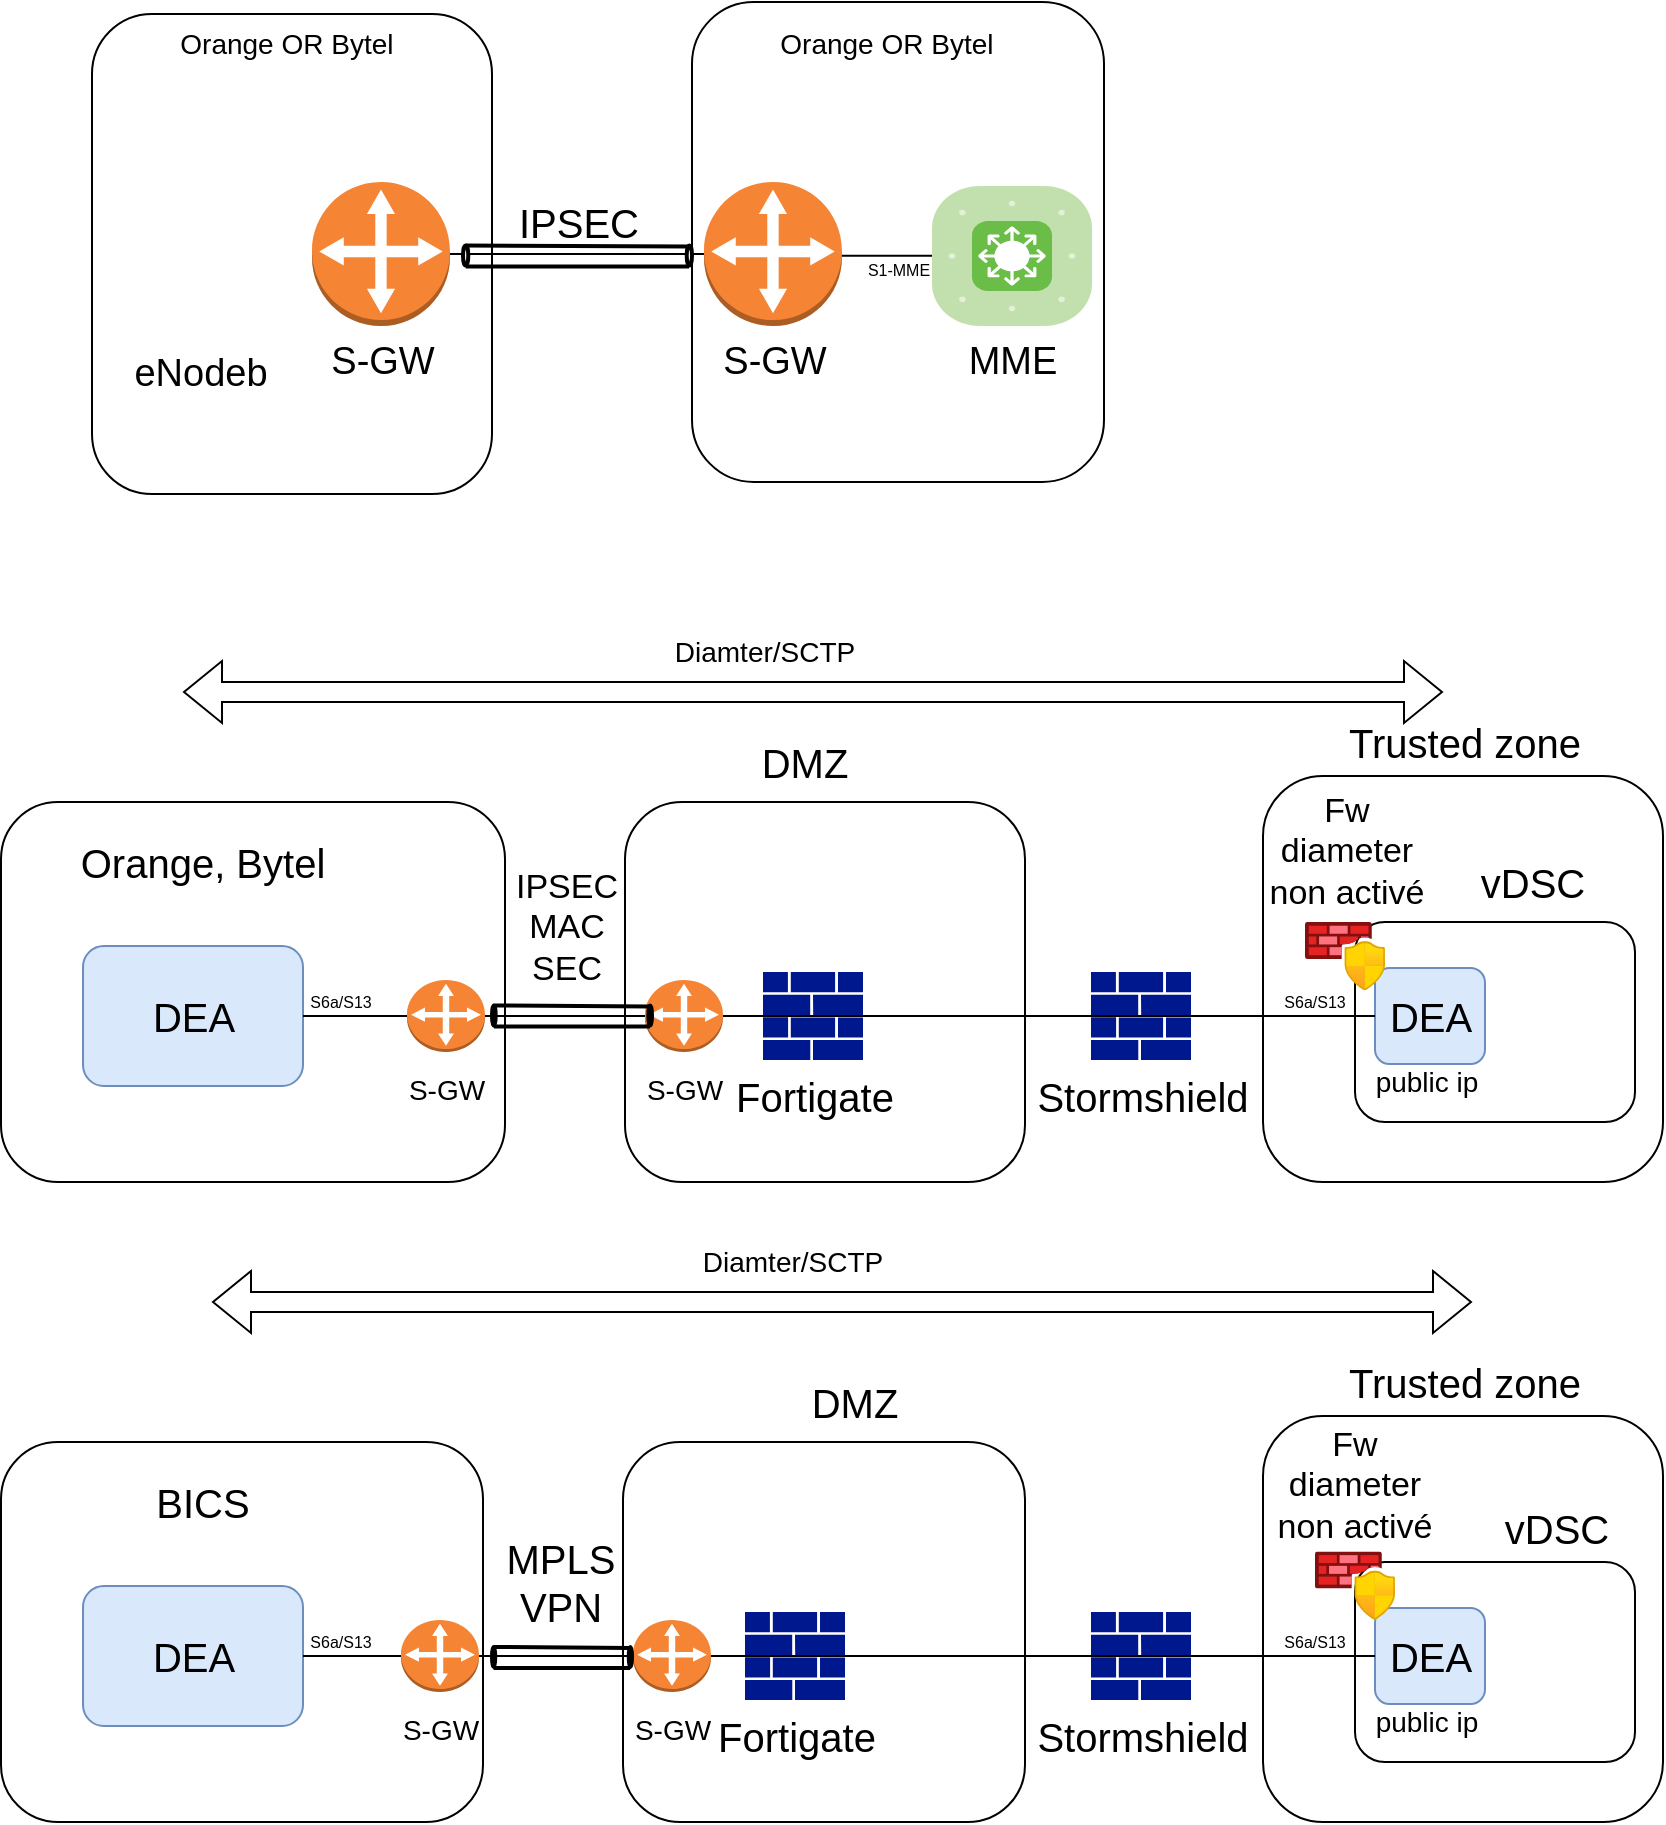 <mxfile version="20.8.16" type="github" pages="3">
  <diagram name="Page-1" id="lb8JTBLWIytrsXzTvYKQ">
    <mxGraphModel dx="1687" dy="976" grid="1" gridSize="10" guides="1" tooltips="1" connect="1" arrows="1" fold="1" page="1" pageScale="1" pageWidth="850" pageHeight="1100" math="0" shadow="0">
      <root>
        <mxCell id="0" />
        <mxCell id="1" parent="0" />
        <mxCell id="NWzsqeaST7E3RSjRUsSp-17" value="" style="rounded=1;whiteSpace=wrap;html=1;fontSize=19;" vertex="1" parent="1">
          <mxGeometry x="4.5" y="480" width="252" height="190" as="geometry" />
        </mxCell>
        <mxCell id="NWzsqeaST7E3RSjRUsSp-11" value="" style="rounded=1;whiteSpace=wrap;html=1;fontSize=19;" vertex="1" parent="1">
          <mxGeometry x="350" y="80" width="206" height="240" as="geometry" />
        </mxCell>
        <mxCell id="NWzsqeaST7E3RSjRUsSp-10" value="" style="rounded=1;whiteSpace=wrap;html=1;fontSize=19;" vertex="1" parent="1">
          <mxGeometry x="50" y="86" width="200" height="240" as="geometry" />
        </mxCell>
        <mxCell id="NWzsqeaST7E3RSjRUsSp-2" value="&lt;font style=&quot;font-size: 19px;&quot;&gt;eNodeb&lt;/font&gt;" style="shape=image;html=1;verticalAlign=top;verticalLabelPosition=bottom;labelBackgroundColor=#ffffff;imageAspect=0;aspect=fixed;image=https://cdn1.iconfinder.com/data/icons/computer-hardware-cute-style-vol-2/52/signal__device__technology__radar__satellite__antenna__tower-128.png" vertex="1" parent="1">
          <mxGeometry x="40" y="120" width="128" height="128" as="geometry" />
        </mxCell>
        <mxCell id="NWzsqeaST7E3RSjRUsSp-3" value="MME" style="verticalLabelPosition=bottom;sketch=0;html=1;fillColor=#6ABD46;strokeColor=#ffffff;verticalAlign=top;align=center;points=[[0.085,0.085,0],[0.915,0.085,0],[0.915,0.915,0],[0.085,0.915,0],[0.25,0,0],[0.5,0,0],[0.75,0,0],[1,0.25,0],[1,0.5,0],[1,0.75,0],[0.75,1,0],[0.5,1,0],[0.25,1,0],[0,0.75,0],[0,0.5,0],[0,0.25,0]];pointerEvents=1;shape=mxgraph.cisco_safe.compositeIcon;bgIcon=mxgraph.cisco_safe.architecture.generic_appliance;resIcon=mxgraph.cisco_safe.architecture.l3_switch;fontSize=19;" vertex="1" parent="1">
          <mxGeometry x="470" y="172" width="80" height="70" as="geometry" />
        </mxCell>
        <mxCell id="NWzsqeaST7E3RSjRUsSp-4" value="S-GW" style="outlineConnect=0;dashed=0;verticalLabelPosition=bottom;verticalAlign=top;align=center;html=1;shape=mxgraph.aws3.customer_gateway;fillColor=#F58534;gradientColor=none;fontSize=19;" vertex="1" parent="1">
          <mxGeometry x="356" y="170" width="69" height="72" as="geometry" />
        </mxCell>
        <mxCell id="NWzsqeaST7E3RSjRUsSp-5" value="S-GW" style="outlineConnect=0;dashed=0;verticalLabelPosition=bottom;verticalAlign=top;align=center;html=1;shape=mxgraph.aws3.customer_gateway;fillColor=#F58534;gradientColor=none;fontSize=19;" vertex="1" parent="1">
          <mxGeometry x="160" y="170" width="69" height="72" as="geometry" />
        </mxCell>
        <mxCell id="NWzsqeaST7E3RSjRUsSp-8" value="" style="endArrow=none;html=1;rounded=0;fontSize=19;" edge="1" parent="1" source="NWzsqeaST7E3RSjRUsSp-5" target="NWzsqeaST7E3RSjRUsSp-4">
          <mxGeometry width="50" height="50" relative="1" as="geometry">
            <mxPoint x="229" y="210" as="sourcePoint" />
            <mxPoint x="279" y="160" as="targetPoint" />
          </mxGeometry>
        </mxCell>
        <mxCell id="NWzsqeaST7E3RSjRUsSp-9" value="" style="endArrow=none;html=1;rounded=0;fontSize=19;" edge="1" parent="1" target="NWzsqeaST7E3RSjRUsSp-3">
          <mxGeometry width="50" height="50" relative="1" as="geometry">
            <mxPoint x="425" y="206.83" as="sourcePoint" />
            <mxPoint x="552" y="206.83" as="targetPoint" />
          </mxGeometry>
        </mxCell>
        <mxCell id="NWzsqeaST7E3RSjRUsSp-12" value="&lt;font style=&quot;font-size: 14px;&quot;&gt;&amp;nbsp;Orange OR Bytel&lt;/font&gt;" style="text;html=1;align=center;verticalAlign=middle;resizable=0;points=[];autosize=1;strokeColor=none;fillColor=none;fontSize=19;" vertex="1" parent="1">
          <mxGeometry x="80" y="80" width="130" height="40" as="geometry" />
        </mxCell>
        <mxCell id="NWzsqeaST7E3RSjRUsSp-13" value="&lt;font style=&quot;font-size: 14px;&quot;&gt;&amp;nbsp;Orange OR Bytel&lt;/font&gt;" style="text;html=1;align=center;verticalAlign=middle;resizable=0;points=[];autosize=1;strokeColor=none;fillColor=none;fontSize=19;" vertex="1" parent="1">
          <mxGeometry x="380" y="80" width="130" height="40" as="geometry" />
        </mxCell>
        <mxCell id="NWzsqeaST7E3RSjRUsSp-14" value="&lt;font style=&quot;font-size: 8px;&quot;&gt;S1-MME&lt;/font&gt;" style="text;html=1;align=center;verticalAlign=middle;resizable=0;points=[];autosize=1;strokeColor=none;fillColor=none;fontSize=14;" vertex="1" parent="1">
          <mxGeometry x="428" y="197" width="50" height="30" as="geometry" />
        </mxCell>
        <mxCell id="NWzsqeaST7E3RSjRUsSp-15" value="&lt;font style=&quot;font-size: 20px;&quot;&gt;IPSEC&lt;/font&gt;" style="text;html=1;align=center;verticalAlign=middle;resizable=0;points=[];autosize=1;strokeColor=none;fillColor=none;fontSize=8;" vertex="1" parent="1">
          <mxGeometry x="252.75" y="170" width="80" height="40" as="geometry" />
        </mxCell>
        <mxCell id="NWzsqeaST7E3RSjRUsSp-16" value="DEA" style="rounded=1;whiteSpace=wrap;html=1;fontSize=20;fillColor=#dae8fc;strokeColor=#6c8ebf;" vertex="1" parent="1">
          <mxGeometry x="45.5" y="552" width="110" height="70" as="geometry" />
        </mxCell>
        <mxCell id="NWzsqeaST7E3RSjRUsSp-18" value="Orange, Bytel" style="text;html=1;align=center;verticalAlign=middle;resizable=0;points=[];autosize=1;strokeColor=none;fillColor=none;fontSize=20;" vertex="1" parent="1">
          <mxGeometry x="29.5" y="490" width="150" height="40" as="geometry" />
        </mxCell>
        <mxCell id="NWzsqeaST7E3RSjRUsSp-19" value="" style="rounded=1;whiteSpace=wrap;html=1;fontSize=19;" vertex="1" parent="1">
          <mxGeometry x="316.5" y="480" width="200" height="190" as="geometry" />
        </mxCell>
        <mxCell id="NWzsqeaST7E3RSjRUsSp-20" value="DMZ" style="text;html=1;align=center;verticalAlign=middle;resizable=0;points=[];autosize=1;strokeColor=none;fillColor=none;fontSize=20;" vertex="1" parent="1">
          <mxGeometry x="370.5" y="440" width="70" height="40" as="geometry" />
        </mxCell>
        <mxCell id="NWzsqeaST7E3RSjRUsSp-21" value="Fortigate" style="sketch=0;aspect=fixed;pointerEvents=1;shadow=0;dashed=0;html=1;strokeColor=none;labelPosition=center;verticalLabelPosition=bottom;verticalAlign=top;align=center;fillColor=#00188D;shape=mxgraph.mscae.enterprise.firewall;fontSize=20;" vertex="1" parent="1">
          <mxGeometry x="385.5" y="565" width="50" height="44" as="geometry" />
        </mxCell>
        <mxCell id="NWzsqeaST7E3RSjRUsSp-22" value="Stormshield" style="sketch=0;aspect=fixed;pointerEvents=1;shadow=0;dashed=0;html=1;strokeColor=none;labelPosition=center;verticalLabelPosition=bottom;verticalAlign=top;align=center;fillColor=#00188D;shape=mxgraph.mscae.enterprise.firewall;fontSize=20;" vertex="1" parent="1">
          <mxGeometry x="549.5" y="565" width="50" height="44" as="geometry" />
        </mxCell>
        <mxCell id="NWzsqeaST7E3RSjRUsSp-23" value="" style="rounded=1;whiteSpace=wrap;html=1;fontSize=19;" vertex="1" parent="1">
          <mxGeometry x="635.5" y="467" width="200" height="203" as="geometry" />
        </mxCell>
        <mxCell id="NWzsqeaST7E3RSjRUsSp-24" value="Trusted zone" style="text;html=1;align=center;verticalAlign=middle;resizable=0;points=[];autosize=1;strokeColor=none;fillColor=none;fontSize=20;" vertex="1" parent="1">
          <mxGeometry x="665.5" y="430" width="140" height="40" as="geometry" />
        </mxCell>
        <mxCell id="NWzsqeaST7E3RSjRUsSp-25" value="" style="rounded=1;whiteSpace=wrap;html=1;fontSize=20;" vertex="1" parent="1">
          <mxGeometry x="681.5" y="540" width="140" height="100" as="geometry" />
        </mxCell>
        <mxCell id="NWzsqeaST7E3RSjRUsSp-26" value="vDSC" style="text;html=1;align=center;verticalAlign=middle;resizable=0;points=[];autosize=1;strokeColor=none;fillColor=none;fontSize=20;" vertex="1" parent="1">
          <mxGeometry x="729.5" y="500" width="80" height="40" as="geometry" />
        </mxCell>
        <mxCell id="NWzsqeaST7E3RSjRUsSp-27" value="DEA" style="rounded=1;whiteSpace=wrap;html=1;fontSize=20;fillColor=#dae8fc;strokeColor=#6c8ebf;" vertex="1" parent="1">
          <mxGeometry x="691.5" y="563" width="55" height="48" as="geometry" />
        </mxCell>
        <mxCell id="NWzsqeaST7E3RSjRUsSp-28" value="" style="endArrow=none;html=1;rounded=0;fontSize=20;exitX=1;exitY=0.5;exitDx=0;exitDy=0;startArrow=none;" edge="1" parent="1" source="NWzsqeaST7E3RSjRUsSp-32" target="NWzsqeaST7E3RSjRUsSp-27">
          <mxGeometry width="50" height="50" relative="1" as="geometry">
            <mxPoint x="336.5" y="720" as="sourcePoint" />
            <mxPoint x="386.5" y="670" as="targetPoint" />
          </mxGeometry>
        </mxCell>
        <mxCell id="NWzsqeaST7E3RSjRUsSp-29" value="&lt;font style=&quot;font-size: 8px;&quot;&gt;S6a/S13&lt;/font&gt;" style="text;html=1;align=center;verticalAlign=middle;resizable=0;points=[];autosize=1;strokeColor=none;fillColor=none;fontSize=14;" vertex="1" parent="1">
          <mxGeometry x="149" y="563" width="50" height="30" as="geometry" />
        </mxCell>
        <mxCell id="NWzsqeaST7E3RSjRUsSp-30" value="&lt;font style=&quot;font-size: 8px;&quot;&gt;S6a/S13&lt;/font&gt;" style="text;html=1;align=center;verticalAlign=middle;resizable=0;points=[];autosize=1;strokeColor=none;fillColor=none;fontSize=14;" vertex="1" parent="1">
          <mxGeometry x="635.5" y="563" width="50" height="30" as="geometry" />
        </mxCell>
        <mxCell id="NWzsqeaST7E3RSjRUsSp-34" value="&lt;font style=&quot;font-size: 17px;&quot;&gt;IPSEC&lt;br&gt;MAC&lt;br&gt;SEC&lt;br&gt;&lt;/font&gt;" style="text;html=1;align=center;verticalAlign=middle;resizable=0;points=[];autosize=1;strokeColor=none;fillColor=none;fontSize=8;" vertex="1" parent="1">
          <mxGeometry x="251.5" y="508" width="70" height="70" as="geometry" />
        </mxCell>
        <mxCell id="NWzsqeaST7E3RSjRUsSp-35" value="" style="rounded=1;whiteSpace=wrap;html=1;fontSize=19;" vertex="1" parent="1">
          <mxGeometry x="4.5" y="800" width="241" height="190" as="geometry" />
        </mxCell>
        <mxCell id="NWzsqeaST7E3RSjRUsSp-36" value="DEA" style="rounded=1;whiteSpace=wrap;html=1;fontSize=20;fillColor=#dae8fc;strokeColor=#6c8ebf;" vertex="1" parent="1">
          <mxGeometry x="45.5" y="872" width="110" height="70" as="geometry" />
        </mxCell>
        <mxCell id="NWzsqeaST7E3RSjRUsSp-37" value="BICS" style="text;html=1;align=center;verticalAlign=middle;resizable=0;points=[];autosize=1;strokeColor=none;fillColor=none;fontSize=20;" vertex="1" parent="1">
          <mxGeometry x="69.5" y="810" width="70" height="40" as="geometry" />
        </mxCell>
        <mxCell id="NWzsqeaST7E3RSjRUsSp-38" value="" style="rounded=1;whiteSpace=wrap;html=1;fontSize=19;" vertex="1" parent="1">
          <mxGeometry x="315.5" y="800" width="201" height="190" as="geometry" />
        </mxCell>
        <mxCell id="NWzsqeaST7E3RSjRUsSp-39" value="DMZ" style="text;html=1;align=center;verticalAlign=middle;resizable=0;points=[];autosize=1;strokeColor=none;fillColor=none;fontSize=20;" vertex="1" parent="1">
          <mxGeometry x="396" y="760" width="70" height="40" as="geometry" />
        </mxCell>
        <mxCell id="NWzsqeaST7E3RSjRUsSp-40" value="Fortigate" style="sketch=0;aspect=fixed;pointerEvents=1;shadow=0;dashed=0;html=1;strokeColor=none;labelPosition=center;verticalLabelPosition=bottom;verticalAlign=top;align=center;fillColor=#00188D;shape=mxgraph.mscae.enterprise.firewall;fontSize=20;" vertex="1" parent="1">
          <mxGeometry x="376.5" y="885" width="50" height="44" as="geometry" />
        </mxCell>
        <mxCell id="NWzsqeaST7E3RSjRUsSp-41" value="Stormshield" style="sketch=0;aspect=fixed;pointerEvents=1;shadow=0;dashed=0;html=1;strokeColor=none;labelPosition=center;verticalLabelPosition=bottom;verticalAlign=top;align=center;fillColor=#00188D;shape=mxgraph.mscae.enterprise.firewall;fontSize=20;" vertex="1" parent="1">
          <mxGeometry x="549.5" y="885" width="50" height="44" as="geometry" />
        </mxCell>
        <mxCell id="NWzsqeaST7E3RSjRUsSp-42" value="" style="rounded=1;whiteSpace=wrap;html=1;fontSize=19;" vertex="1" parent="1">
          <mxGeometry x="635.5" y="787" width="200" height="203" as="geometry" />
        </mxCell>
        <mxCell id="NWzsqeaST7E3RSjRUsSp-43" value="Trusted zone" style="text;html=1;align=center;verticalAlign=middle;resizable=0;points=[];autosize=1;strokeColor=none;fillColor=none;fontSize=20;" vertex="1" parent="1">
          <mxGeometry x="665.5" y="750" width="140" height="40" as="geometry" />
        </mxCell>
        <mxCell id="NWzsqeaST7E3RSjRUsSp-44" value="" style="rounded=1;whiteSpace=wrap;html=1;fontSize=20;" vertex="1" parent="1">
          <mxGeometry x="681.5" y="860" width="140" height="100" as="geometry" />
        </mxCell>
        <mxCell id="NWzsqeaST7E3RSjRUsSp-45" value="vDSC" style="text;html=1;align=center;verticalAlign=middle;resizable=0;points=[];autosize=1;strokeColor=none;fillColor=none;fontSize=20;" vertex="1" parent="1">
          <mxGeometry x="741.5" y="823" width="80" height="40" as="geometry" />
        </mxCell>
        <mxCell id="NWzsqeaST7E3RSjRUsSp-46" value="DEA" style="rounded=1;whiteSpace=wrap;html=1;fontSize=20;fillColor=#dae8fc;strokeColor=#6c8ebf;" vertex="1" parent="1">
          <mxGeometry x="691.5" y="883" width="55" height="48" as="geometry" />
        </mxCell>
        <mxCell id="NWzsqeaST7E3RSjRUsSp-47" value="" style="endArrow=none;html=1;rounded=0;fontSize=20;exitX=1;exitY=0.5;exitDx=0;exitDy=0;" edge="1" parent="1" source="NWzsqeaST7E3RSjRUsSp-36" target="NWzsqeaST7E3RSjRUsSp-46">
          <mxGeometry width="50" height="50" relative="1" as="geometry">
            <mxPoint x="336.5" y="1040" as="sourcePoint" />
            <mxPoint x="386.5" y="990" as="targetPoint" />
          </mxGeometry>
        </mxCell>
        <mxCell id="NWzsqeaST7E3RSjRUsSp-48" value="&lt;font style=&quot;font-size: 8px;&quot;&gt;S6a/S13&lt;/font&gt;" style="text;html=1;align=center;verticalAlign=middle;resizable=0;points=[];autosize=1;strokeColor=none;fillColor=none;fontSize=14;" vertex="1" parent="1">
          <mxGeometry x="149" y="883" width="50" height="30" as="geometry" />
        </mxCell>
        <mxCell id="NWzsqeaST7E3RSjRUsSp-49" value="&lt;font style=&quot;font-size: 8px;&quot;&gt;S6a/S13&lt;/font&gt;" style="text;html=1;align=center;verticalAlign=middle;resizable=0;points=[];autosize=1;strokeColor=none;fillColor=none;fontSize=14;" vertex="1" parent="1">
          <mxGeometry x="635.5" y="883" width="50" height="30" as="geometry" />
        </mxCell>
        <mxCell id="NWzsqeaST7E3RSjRUsSp-50" value="&lt;font style=&quot;font-size: 14px;&quot;&gt;S-GW&lt;/font&gt;" style="outlineConnect=0;dashed=0;verticalLabelPosition=bottom;verticalAlign=top;align=center;html=1;shape=mxgraph.aws3.customer_gateway;fillColor=#F58534;gradientColor=none;fontSize=19;" vertex="1" parent="1">
          <mxGeometry x="320.5" y="889" width="39" height="36" as="geometry" />
        </mxCell>
        <mxCell id="NWzsqeaST7E3RSjRUsSp-51" value="&lt;font style=&quot;font-size: 14px;&quot;&gt;S-GW&lt;/font&gt;" style="outlineConnect=0;dashed=0;verticalLabelPosition=bottom;verticalAlign=top;align=center;html=1;shape=mxgraph.aws3.customer_gateway;fillColor=#F58534;gradientColor=none;fontSize=19;" vertex="1" parent="1">
          <mxGeometry x="204.5" y="889" width="39" height="36" as="geometry" />
        </mxCell>
        <mxCell id="NWzsqeaST7E3RSjRUsSp-52" value="&lt;font style=&quot;font-size: 20px;&quot;&gt;MPLS&lt;br&gt;VPN&lt;br&gt;&lt;/font&gt;" style="text;html=1;align=center;verticalAlign=middle;resizable=0;points=[];autosize=1;strokeColor=none;fillColor=none;fontSize=8;" vertex="1" parent="1">
          <mxGeometry x="243.5" y="840" width="80" height="60" as="geometry" />
        </mxCell>
        <mxCell id="NWzsqeaST7E3RSjRUsSp-53" value="public ip" style="text;html=1;align=center;verticalAlign=middle;resizable=0;points=[];autosize=1;strokeColor=none;fillColor=none;fontSize=14;" vertex="1" parent="1">
          <mxGeometry x="681.5" y="605" width="70" height="30" as="geometry" />
        </mxCell>
        <mxCell id="NWzsqeaST7E3RSjRUsSp-54" value="public ip" style="text;html=1;align=center;verticalAlign=middle;resizable=0;points=[];autosize=1;strokeColor=none;fillColor=none;fontSize=14;" vertex="1" parent="1">
          <mxGeometry x="681.5" y="925" width="70" height="30" as="geometry" />
        </mxCell>
        <mxCell id="NWzsqeaST7E3RSjRUsSp-55" value="" style="endArrow=none;html=1;rounded=0;fontSize=20;exitX=1;exitY=0.5;exitDx=0;exitDy=0;" edge="1" parent="1" source="NWzsqeaST7E3RSjRUsSp-16" target="NWzsqeaST7E3RSjRUsSp-32">
          <mxGeometry width="50" height="50" relative="1" as="geometry">
            <mxPoint x="155.5" y="587" as="sourcePoint" />
            <mxPoint x="691.5" y="587" as="targetPoint" />
          </mxGeometry>
        </mxCell>
        <mxCell id="NWzsqeaST7E3RSjRUsSp-32" value="&lt;font style=&quot;font-size: 14px;&quot;&gt;S-GW&lt;/font&gt;" style="outlineConnect=0;dashed=0;verticalLabelPosition=bottom;verticalAlign=top;align=center;html=1;shape=mxgraph.aws3.customer_gateway;fillColor=#F58534;gradientColor=none;fontSize=19;" vertex="1" parent="1">
          <mxGeometry x="326.5" y="569" width="39" height="36" as="geometry" />
        </mxCell>
        <mxCell id="NWzsqeaST7E3RSjRUsSp-33" value="&lt;font style=&quot;font-size: 14px;&quot;&gt;S-GW&lt;/font&gt;" style="outlineConnect=0;dashed=0;verticalLabelPosition=bottom;verticalAlign=top;align=center;html=1;shape=mxgraph.aws3.customer_gateway;fillColor=#F58534;gradientColor=none;fontSize=19;" vertex="1" parent="1">
          <mxGeometry x="207.5" y="569" width="39" height="36" as="geometry" />
        </mxCell>
        <mxCell id="NWzsqeaST7E3RSjRUsSp-56" value="" style="aspect=fixed;html=1;points=[];align=center;image;fontSize=12;image=img/lib/azure2/networking/Azure_Firewall_Manager.svg;" vertex="1" parent="1">
          <mxGeometry x="656.5" y="540" width="40" height="34.29" as="geometry" />
        </mxCell>
        <mxCell id="NWzsqeaST7E3RSjRUsSp-58" value="" style="aspect=fixed;html=1;points=[];align=center;image;fontSize=12;image=img/lib/azure2/networking/Azure_Firewall_Manager.svg;" vertex="1" parent="1">
          <mxGeometry x="661.5" y="854.71" width="40" height="34.29" as="geometry" />
        </mxCell>
        <mxCell id="NWzsqeaST7E3RSjRUsSp-59" value="&lt;font style=&quot;font-size: 17px;&quot;&gt;Fw &lt;br&gt;diameter &lt;br&gt;non activé&lt;/font&gt;" style="text;html=1;align=center;verticalAlign=middle;resizable=0;points=[];autosize=1;strokeColor=none;fillColor=none;fontSize=17;" vertex="1" parent="1">
          <mxGeometry x="630.5" y="787" width="100" height="70" as="geometry" />
        </mxCell>
        <mxCell id="jjbDgyriQwLRLcjLJcfh-1" value="" style="shape=flexArrow;endArrow=classic;startArrow=classic;html=1;rounded=0;fontSize=14;" edge="1" parent="1">
          <mxGeometry width="100" height="100" relative="1" as="geometry">
            <mxPoint x="110" y="730" as="sourcePoint" />
            <mxPoint x="740" y="730" as="targetPoint" />
          </mxGeometry>
        </mxCell>
        <mxCell id="jjbDgyriQwLRLcjLJcfh-2" value="Diamter/SCTP" style="text;html=1;align=center;verticalAlign=middle;resizable=0;points=[];autosize=1;strokeColor=none;fillColor=none;fontSize=14;" vertex="1" parent="1">
          <mxGeometry x="345" y="695" width="110" height="30" as="geometry" />
        </mxCell>
        <mxCell id="jjbDgyriQwLRLcjLJcfh-3" value="" style="shape=flexArrow;endArrow=classic;startArrow=classic;html=1;rounded=0;fontSize=14;" edge="1" parent="1">
          <mxGeometry width="100" height="100" relative="1" as="geometry">
            <mxPoint x="95.5" y="425" as="sourcePoint" />
            <mxPoint x="725.5" y="425" as="targetPoint" />
          </mxGeometry>
        </mxCell>
        <mxCell id="jjbDgyriQwLRLcjLJcfh-4" value="Diamter/SCTP" style="text;html=1;align=center;verticalAlign=middle;resizable=0;points=[];autosize=1;strokeColor=none;fillColor=none;fontSize=14;" vertex="1" parent="1">
          <mxGeometry x="330.5" y="390" width="110" height="30" as="geometry" />
        </mxCell>
        <mxCell id="fljKDa-wKftnw0U02KkP-1" value="&lt;font style=&quot;font-size: 17px;&quot;&gt;Fw &lt;br&gt;diameter &lt;br&gt;non activé&lt;/font&gt;" style="text;html=1;align=center;verticalAlign=middle;resizable=0;points=[];autosize=1;strokeColor=none;fillColor=none;fontSize=17;" vertex="1" parent="1">
          <mxGeometry x="626.5" y="470" width="100" height="70" as="geometry" />
        </mxCell>
        <mxCell id="JDdVksZPlshK4Vg40Tic-1" value="" style="group" vertex="1" connectable="0" parent="1">
          <mxGeometry x="235.5" y="201.75" width="114.5" height="10.5" as="geometry" />
        </mxCell>
        <mxCell id="JDdVksZPlshK4Vg40Tic-2" value="" style="ellipse;whiteSpace=wrap;html=1;fontSize=17;strokeWidth=2;" vertex="1" parent="JDdVksZPlshK4Vg40Tic-1">
          <mxGeometry x="111.854" width="2.646" height="10" as="geometry" />
        </mxCell>
        <mxCell id="JDdVksZPlshK4Vg40Tic-3" value="" style="ellipse;whiteSpace=wrap;html=1;fontSize=17;strokeWidth=2;" vertex="1" parent="JDdVksZPlshK4Vg40Tic-1">
          <mxGeometry width="2.646" height="10" as="geometry" />
        </mxCell>
        <mxCell id="JDdVksZPlshK4Vg40Tic-4" value="" style="endArrow=none;html=1;rounded=0;fontSize=17;strokeWidth=2;" edge="1" parent="JDdVksZPlshK4Vg40Tic-1">
          <mxGeometry width="50" height="50" relative="1" as="geometry">
            <mxPoint x="1.176" as="sourcePoint" />
            <mxPoint x="113.03" y="0.5" as="targetPoint" />
          </mxGeometry>
        </mxCell>
        <mxCell id="JDdVksZPlshK4Vg40Tic-5" value="" style="endArrow=none;html=1;rounded=0;fontSize=17;strokeWidth=2;" edge="1" parent="JDdVksZPlshK4Vg40Tic-1">
          <mxGeometry width="50" height="50" relative="1" as="geometry">
            <mxPoint x="1.323" y="10.5" as="sourcePoint" />
            <mxPoint x="113.03" y="10.5" as="targetPoint" />
          </mxGeometry>
        </mxCell>
        <mxCell id="JDdVksZPlshK4Vg40Tic-6" value="" style="group" vertex="1" connectable="0" parent="1">
          <mxGeometry x="250" y="581.75" width="80" height="10.5" as="geometry" />
        </mxCell>
        <mxCell id="JDdVksZPlshK4Vg40Tic-7" value="" style="ellipse;whiteSpace=wrap;html=1;fontSize=17;strokeWidth=2;" vertex="1" parent="JDdVksZPlshK4Vg40Tic-6">
          <mxGeometry x="78.151" width="1.849" height="10" as="geometry" />
        </mxCell>
        <mxCell id="JDdVksZPlshK4Vg40Tic-8" value="" style="ellipse;whiteSpace=wrap;html=1;fontSize=17;strokeWidth=2;" vertex="1" parent="JDdVksZPlshK4Vg40Tic-6">
          <mxGeometry width="1.849" height="10" as="geometry" />
        </mxCell>
        <mxCell id="JDdVksZPlshK4Vg40Tic-9" value="" style="endArrow=none;html=1;rounded=0;fontSize=17;strokeWidth=2;" edge="1" parent="JDdVksZPlshK4Vg40Tic-6">
          <mxGeometry width="50" height="50" relative="1" as="geometry">
            <mxPoint x="0.822" as="sourcePoint" />
            <mxPoint x="78.973" y="0.5" as="targetPoint" />
          </mxGeometry>
        </mxCell>
        <mxCell id="JDdVksZPlshK4Vg40Tic-10" value="" style="endArrow=none;html=1;rounded=0;fontSize=17;strokeWidth=2;" edge="1" parent="JDdVksZPlshK4Vg40Tic-6">
          <mxGeometry width="50" height="50" relative="1" as="geometry">
            <mxPoint x="0.924" y="10.5" as="sourcePoint" />
            <mxPoint x="78.973" y="10.5" as="targetPoint" />
          </mxGeometry>
        </mxCell>
        <mxCell id="JDdVksZPlshK4Vg40Tic-11" value="" style="group" vertex="1" connectable="0" parent="1">
          <mxGeometry x="250" y="902.5" width="70" height="10.5" as="geometry" />
        </mxCell>
        <mxCell id="JDdVksZPlshK4Vg40Tic-12" value="" style="ellipse;whiteSpace=wrap;html=1;fontSize=17;strokeWidth=2;" vertex="1" parent="JDdVksZPlshK4Vg40Tic-11">
          <mxGeometry x="68.383" width="1.617" height="10" as="geometry" />
        </mxCell>
        <mxCell id="JDdVksZPlshK4Vg40Tic-13" value="" style="ellipse;whiteSpace=wrap;html=1;fontSize=17;strokeWidth=2;" vertex="1" parent="JDdVksZPlshK4Vg40Tic-11">
          <mxGeometry width="1.617" height="10" as="geometry" />
        </mxCell>
        <mxCell id="JDdVksZPlshK4Vg40Tic-14" value="" style="endArrow=none;html=1;rounded=0;fontSize=17;strokeWidth=2;" edge="1" parent="JDdVksZPlshK4Vg40Tic-11">
          <mxGeometry width="50" height="50" relative="1" as="geometry">
            <mxPoint x="0.719" as="sourcePoint" />
            <mxPoint x="69.101" y="0.5" as="targetPoint" />
          </mxGeometry>
        </mxCell>
        <mxCell id="JDdVksZPlshK4Vg40Tic-15" value="" style="endArrow=none;html=1;rounded=0;fontSize=17;strokeWidth=2;" edge="1" parent="JDdVksZPlshK4Vg40Tic-11">
          <mxGeometry width="50" height="50" relative="1" as="geometry">
            <mxPoint x="0.809" y="10.5" as="sourcePoint" />
            <mxPoint x="69.101" y="10.5" as="targetPoint" />
          </mxGeometry>
        </mxCell>
      </root>
    </mxGraphModel>
  </diagram>
  <diagram id="9pwNCe_7FNUZ2k9Dtc_N" name="Page-2">
    <mxGraphModel dx="1687" dy="976" grid="1" gridSize="10" guides="1" tooltips="1" connect="1" arrows="1" fold="1" page="1" pageScale="1" pageWidth="850" pageHeight="1100" math="0" shadow="0">
      <root>
        <mxCell id="0" />
        <mxCell id="1" parent="0" />
        <mxCell id="saXktJ11tJhJvUvuFXAX-8" value="" style="rounded=1;whiteSpace=wrap;html=1;fontSize=19;" vertex="1" parent="1">
          <mxGeometry x="650" y="817" width="180" height="203" as="geometry" />
        </mxCell>
        <mxCell id="jB-UQ65iHToQ2AxvDZHT-2" value="" style="rounded=1;whiteSpace=wrap;html=1;strokeColor=#9673a6;strokeWidth=1;fontSize=11;fillColor=#e1d5e7;" vertex="1" parent="1">
          <mxGeometry x="740" y="870" width="70" height="140" as="geometry" />
        </mxCell>
        <mxCell id="saXktJ11tJhJvUvuFXAX-1" value="" style="rounded=1;whiteSpace=wrap;html=1;fontSize=19;" vertex="1" parent="1">
          <mxGeometry x="4" y="860" width="139" height="130" as="geometry" />
        </mxCell>
        <mxCell id="0DV197Bss23HpeEL_ZpQ-1" value="" style="rounded=1;whiteSpace=wrap;html=1;fontSize=19;" vertex="1" parent="1">
          <mxGeometry x="10" y="108" width="241" height="190" as="geometry" />
        </mxCell>
        <mxCell id="0DV197Bss23HpeEL_ZpQ-2" value="SGW" style="rounded=1;whiteSpace=wrap;html=1;fontSize=20;fillColor=#dae8fc;strokeColor=#6c8ebf;" vertex="1" parent="1">
          <mxGeometry x="51" y="180" width="110" height="70" as="geometry" />
        </mxCell>
        <mxCell id="0DV197Bss23HpeEL_ZpQ-3" value="Orange, Bytel" style="text;html=1;align=center;verticalAlign=middle;resizable=0;points=[];autosize=1;strokeColor=none;fillColor=none;fontSize=20;" vertex="1" parent="1">
          <mxGeometry x="35" y="118" width="150" height="40" as="geometry" />
        </mxCell>
        <mxCell id="0DV197Bss23HpeEL_ZpQ-4" value="" style="rounded=1;whiteSpace=wrap;html=1;fontSize=19;" vertex="1" parent="1">
          <mxGeometry x="321" y="108" width="201" height="190" as="geometry" />
        </mxCell>
        <mxCell id="0DV197Bss23HpeEL_ZpQ-5" value="DMZ" style="text;html=1;align=center;verticalAlign=middle;resizable=0;points=[];autosize=1;strokeColor=none;fillColor=none;fontSize=20;" vertex="1" parent="1">
          <mxGeometry x="401.5" y="68" width="70" height="40" as="geometry" />
        </mxCell>
        <mxCell id="0DV197Bss23HpeEL_ZpQ-6" value="Fortigate" style="sketch=0;aspect=fixed;pointerEvents=1;shadow=0;dashed=0;html=1;strokeColor=none;labelPosition=center;verticalLabelPosition=bottom;verticalAlign=top;align=center;fillColor=#00188D;shape=mxgraph.mscae.enterprise.firewall;fontSize=20;" vertex="1" parent="1">
          <mxGeometry x="382" y="193" width="50" height="44" as="geometry" />
        </mxCell>
        <mxCell id="0DV197Bss23HpeEL_ZpQ-7" value="Stormshield" style="sketch=0;aspect=fixed;pointerEvents=1;shadow=0;dashed=0;html=1;strokeColor=none;labelPosition=center;verticalLabelPosition=bottom;verticalAlign=top;align=center;fillColor=#00188D;shape=mxgraph.mscae.enterprise.firewall;fontSize=20;" vertex="1" parent="1">
          <mxGeometry x="555" y="193" width="50" height="44" as="geometry" />
        </mxCell>
        <mxCell id="0DV197Bss23HpeEL_ZpQ-8" value="" style="rounded=1;whiteSpace=wrap;html=1;fontSize=19;" vertex="1" parent="1">
          <mxGeometry x="641" y="95" width="200" height="203" as="geometry" />
        </mxCell>
        <mxCell id="0DV197Bss23HpeEL_ZpQ-9" value="Trusted zone" style="text;html=1;align=center;verticalAlign=middle;resizable=0;points=[];autosize=1;strokeColor=none;fillColor=none;fontSize=20;" vertex="1" parent="1">
          <mxGeometry x="671" y="58" width="140" height="40" as="geometry" />
        </mxCell>
        <mxCell id="0DV197Bss23HpeEL_ZpQ-12" value="PGW" style="rounded=1;whiteSpace=wrap;html=1;fontSize=20;fillColor=#dae8fc;strokeColor=#6c8ebf;" vertex="1" parent="1">
          <mxGeometry x="697" y="191" width="55" height="48" as="geometry" />
        </mxCell>
        <mxCell id="0DV197Bss23HpeEL_ZpQ-13" value="" style="endArrow=none;html=1;rounded=0;fontSize=20;exitX=1;exitY=0.5;exitDx=0;exitDy=0;" edge="1" parent="1" source="0DV197Bss23HpeEL_ZpQ-2" target="0DV197Bss23HpeEL_ZpQ-12">
          <mxGeometry width="50" height="50" relative="1" as="geometry">
            <mxPoint x="342" y="348" as="sourcePoint" />
            <mxPoint x="392" y="298" as="targetPoint" />
          </mxGeometry>
        </mxCell>
        <mxCell id="0DV197Bss23HpeEL_ZpQ-14" value="&lt;font style=&quot;font-size: 14px;&quot;&gt;S8&lt;/font&gt;" style="text;html=1;align=center;verticalAlign=middle;resizable=0;points=[];autosize=1;strokeColor=none;fillColor=none;fontSize=14;" vertex="1" parent="1">
          <mxGeometry x="159.5" y="191" width="40" height="30" as="geometry" />
        </mxCell>
        <mxCell id="0DV197Bss23HpeEL_ZpQ-15" value="&lt;font style=&quot;font-size: 14px;&quot;&gt;S8&lt;/font&gt;" style="text;html=1;align=center;verticalAlign=middle;resizable=0;points=[];autosize=1;strokeColor=none;fillColor=none;fontSize=14;" vertex="1" parent="1">
          <mxGeometry x="657" y="191" width="40" height="30" as="geometry" />
        </mxCell>
        <mxCell id="0DV197Bss23HpeEL_ZpQ-16" value="&lt;font style=&quot;font-size: 14px;&quot;&gt;S-GW&lt;/font&gt;" style="outlineConnect=0;dashed=0;verticalLabelPosition=bottom;verticalAlign=top;align=center;html=1;shape=mxgraph.aws3.customer_gateway;fillColor=#F58534;gradientColor=none;fontSize=19;" vertex="1" parent="1">
          <mxGeometry x="326" y="197" width="39" height="36" as="geometry" />
        </mxCell>
        <mxCell id="0DV197Bss23HpeEL_ZpQ-17" value="&lt;font style=&quot;font-size: 14px;&quot;&gt;S-GW&lt;/font&gt;" style="outlineConnect=0;dashed=0;verticalLabelPosition=bottom;verticalAlign=top;align=center;html=1;shape=mxgraph.aws3.customer_gateway;fillColor=#F58534;gradientColor=none;fontSize=19;" vertex="1" parent="1">
          <mxGeometry x="210" y="197" width="39" height="36" as="geometry" />
        </mxCell>
        <mxCell id="0DV197Bss23HpeEL_ZpQ-18" value="&lt;font style=&quot;font-size: 20px;&quot;&gt;IPSEC&lt;br&gt;MAC&lt;br&gt;SEC&lt;br&gt;&lt;/font&gt;" style="text;html=1;align=center;verticalAlign=middle;resizable=0;points=[];autosize=1;strokeColor=none;fillColor=none;fontSize=8;" vertex="1" parent="1">
          <mxGeometry x="249" y="133" width="80" height="90" as="geometry" />
        </mxCell>
        <mxCell id="0DV197Bss23HpeEL_ZpQ-19" value="public ip" style="text;html=1;align=center;verticalAlign=middle;resizable=0;points=[];autosize=1;strokeColor=none;fillColor=none;fontSize=14;" vertex="1" parent="1">
          <mxGeometry x="687" y="233" width="70" height="30" as="geometry" />
        </mxCell>
        <mxCell id="VerkBlMVa7VTM2B5JaUs-1" value="" style="shape=flexArrow;endArrow=classic;startArrow=classic;html=1;rounded=0;fontSize=14;" edge="1" parent="1">
          <mxGeometry width="100" height="100" relative="1" as="geometry">
            <mxPoint x="110" y="53" as="sourcePoint" />
            <mxPoint x="740" y="53" as="targetPoint" />
          </mxGeometry>
        </mxCell>
        <mxCell id="VerkBlMVa7VTM2B5JaUs-2" value="GTP" style="text;html=1;align=center;verticalAlign=middle;resizable=0;points=[];autosize=1;strokeColor=none;fillColor=none;fontSize=14;" vertex="1" parent="1">
          <mxGeometry x="375" y="18" width="50" height="30" as="geometry" />
        </mxCell>
        <mxCell id="Y0X0xiqrbXEaenvluZk3-1" value="" style="rounded=1;whiteSpace=wrap;html=1;fontSize=19;" vertex="1" parent="1">
          <mxGeometry x="30" y="480" width="241" height="190" as="geometry" />
        </mxCell>
        <mxCell id="Y0X0xiqrbXEaenvluZk3-2" value="SGW" style="rounded=1;whiteSpace=wrap;html=1;fontSize=20;fillColor=#dae8fc;strokeColor=#6c8ebf;" vertex="1" parent="1">
          <mxGeometry x="71" y="552" width="110" height="70" as="geometry" />
        </mxCell>
        <mxCell id="Y0X0xiqrbXEaenvluZk3-3" value="BICS" style="text;html=1;align=center;verticalAlign=middle;resizable=0;points=[];autosize=1;strokeColor=none;fillColor=none;fontSize=20;" vertex="1" parent="1">
          <mxGeometry x="95" y="490" width="70" height="40" as="geometry" />
        </mxCell>
        <mxCell id="Y0X0xiqrbXEaenvluZk3-4" value="" style="rounded=1;whiteSpace=wrap;html=1;fontSize=19;" vertex="1" parent="1">
          <mxGeometry x="341" y="480" width="201" height="190" as="geometry" />
        </mxCell>
        <mxCell id="Y0X0xiqrbXEaenvluZk3-5" value="DMZ" style="text;html=1;align=center;verticalAlign=middle;resizable=0;points=[];autosize=1;strokeColor=none;fillColor=none;fontSize=20;" vertex="1" parent="1">
          <mxGeometry x="395" y="440" width="70" height="40" as="geometry" />
        </mxCell>
        <mxCell id="Y0X0xiqrbXEaenvluZk3-6" value="Fortigate" style="sketch=0;aspect=fixed;pointerEvents=1;shadow=0;dashed=0;html=1;strokeColor=none;labelPosition=center;verticalLabelPosition=bottom;verticalAlign=top;align=center;fillColor=#00188D;shape=mxgraph.mscae.enterprise.firewall;fontSize=20;" vertex="1" parent="1">
          <mxGeometry x="432" y="565" width="50" height="44" as="geometry" />
        </mxCell>
        <mxCell id="Y0X0xiqrbXEaenvluZk3-7" value="Stormshield" style="sketch=0;aspect=fixed;pointerEvents=1;shadow=0;dashed=0;html=1;strokeColor=none;labelPosition=center;verticalLabelPosition=bottom;verticalAlign=top;align=center;fillColor=#00188D;shape=mxgraph.mscae.enterprise.firewall;fontSize=20;" vertex="1" parent="1">
          <mxGeometry x="575" y="565" width="50" height="44" as="geometry" />
        </mxCell>
        <mxCell id="Y0X0xiqrbXEaenvluZk3-8" value="" style="rounded=1;whiteSpace=wrap;html=1;fontSize=19;" vertex="1" parent="1">
          <mxGeometry x="661" y="467" width="169" height="203" as="geometry" />
        </mxCell>
        <mxCell id="Y0X0xiqrbXEaenvluZk3-9" value="Trusted zone" style="text;html=1;align=center;verticalAlign=middle;resizable=0;points=[];autosize=1;strokeColor=none;fillColor=none;fontSize=20;" vertex="1" parent="1">
          <mxGeometry x="691" y="430" width="140" height="40" as="geometry" />
        </mxCell>
        <mxCell id="Y0X0xiqrbXEaenvluZk3-10" value="PGW" style="rounded=1;whiteSpace=wrap;html=1;fontSize=20;fillColor=#dae8fc;strokeColor=#6c8ebf;" vertex="1" parent="1">
          <mxGeometry x="717" y="563" width="55" height="48" as="geometry" />
        </mxCell>
        <mxCell id="Y0X0xiqrbXEaenvluZk3-11" value="" style="endArrow=none;html=1;rounded=0;fontSize=20;exitX=1;exitY=0.5;exitDx=0;exitDy=0;" edge="1" parent="1" source="Y0X0xiqrbXEaenvluZk3-2" target="Y0X0xiqrbXEaenvluZk3-10">
          <mxGeometry width="50" height="50" relative="1" as="geometry">
            <mxPoint x="362" y="720" as="sourcePoint" />
            <mxPoint x="412" y="670" as="targetPoint" />
          </mxGeometry>
        </mxCell>
        <mxCell id="Y0X0xiqrbXEaenvluZk3-12" value="&lt;font style=&quot;font-size: 14px;&quot;&gt;S8&lt;/font&gt;" style="text;html=1;align=center;verticalAlign=middle;resizable=0;points=[];autosize=1;strokeColor=none;fillColor=none;fontSize=14;" vertex="1" parent="1">
          <mxGeometry x="179.5" y="563" width="40" height="30" as="geometry" />
        </mxCell>
        <mxCell id="Y0X0xiqrbXEaenvluZk3-13" value="&lt;font style=&quot;font-size: 14px;&quot;&gt;S8&lt;/font&gt;" style="text;html=1;align=center;verticalAlign=middle;resizable=0;points=[];autosize=1;strokeColor=none;fillColor=none;fontSize=14;" vertex="1" parent="1">
          <mxGeometry x="677" y="563" width="40" height="30" as="geometry" />
        </mxCell>
        <mxCell id="Y0X0xiqrbXEaenvluZk3-14" value="&lt;font style=&quot;font-size: 14px;&quot;&gt;S-GW&lt;/font&gt;" style="outlineConnect=0;dashed=0;verticalLabelPosition=bottom;verticalAlign=top;align=center;html=1;shape=mxgraph.aws3.customer_gateway;fillColor=#F58534;gradientColor=none;fontSize=19;" vertex="1" parent="1">
          <mxGeometry x="346" y="569" width="39" height="36" as="geometry" />
        </mxCell>
        <mxCell id="Y0X0xiqrbXEaenvluZk3-15" value="&lt;font style=&quot;font-size: 14px;&quot;&gt;S-GW&lt;/font&gt;" style="outlineConnect=0;dashed=0;verticalLabelPosition=bottom;verticalAlign=top;align=center;html=1;shape=mxgraph.aws3.customer_gateway;fillColor=#F58534;gradientColor=none;fontSize=19;" vertex="1" parent="1">
          <mxGeometry x="230" y="569" width="39" height="36" as="geometry" />
        </mxCell>
        <mxCell id="Y0X0xiqrbXEaenvluZk3-17" value="public ip" style="text;html=1;align=center;verticalAlign=middle;resizable=0;points=[];autosize=1;strokeColor=none;fillColor=none;fontSize=14;" vertex="1" parent="1">
          <mxGeometry x="707" y="605" width="70" height="30" as="geometry" />
        </mxCell>
        <mxCell id="Y0X0xiqrbXEaenvluZk3-18" value="" style="shape=flexArrow;endArrow=classic;startArrow=classic;html=1;rounded=0;fontSize=14;" edge="1" parent="1">
          <mxGeometry width="100" height="100" relative="1" as="geometry">
            <mxPoint x="130" y="425" as="sourcePoint" />
            <mxPoint x="760" y="425" as="targetPoint" />
          </mxGeometry>
        </mxCell>
        <mxCell id="Y0X0xiqrbXEaenvluZk3-19" value="GTP" style="text;html=1;align=center;verticalAlign=middle;resizable=0;points=[];autosize=1;strokeColor=none;fillColor=none;fontSize=14;" vertex="1" parent="1">
          <mxGeometry x="395" y="390" width="50" height="30" as="geometry" />
        </mxCell>
        <mxCell id="3zesOJsDPnWrcw-qODRZ-1" value="&lt;font style=&quot;font-size: 20px;&quot;&gt;MPLS&lt;br&gt;VPN&lt;br&gt;&lt;/font&gt;" style="text;html=1;align=center;verticalAlign=middle;resizable=0;points=[];autosize=1;strokeColor=none;fillColor=none;fontSize=8;" vertex="1" parent="1">
          <mxGeometry x="269" y="509" width="80" height="60" as="geometry" />
        </mxCell>
        <mxCell id="saXktJ11tJhJvUvuFXAX-4" value="" style="rounded=1;whiteSpace=wrap;html=1;fontSize=19;" vertex="1" parent="1">
          <mxGeometry x="382" y="863.75" width="143" height="123.5" as="geometry" />
        </mxCell>
        <mxCell id="saXktJ11tJhJvUvuFXAX-5" value="DMZ" style="text;html=1;align=center;verticalAlign=middle;resizable=0;points=[];autosize=1;strokeColor=none;fillColor=none;fontSize=20;" vertex="1" parent="1">
          <mxGeometry x="408.5" y="817" width="70" height="40" as="geometry" />
        </mxCell>
        <mxCell id="saXktJ11tJhJvUvuFXAX-6" value="&lt;font style=&quot;font-size: 11px;&quot;&gt;Fortigate&lt;/font&gt;" style="sketch=0;aspect=fixed;pointerEvents=1;shadow=0;dashed=0;html=1;strokeColor=none;labelPosition=center;verticalLabelPosition=bottom;verticalAlign=top;align=center;fillColor=#00188D;shape=mxgraph.mscae.enterprise.firewall;fontSize=20;" vertex="1" parent="1">
          <mxGeometry x="395" y="906" width="45.45" height="40" as="geometry" />
        </mxCell>
        <mxCell id="saXktJ11tJhJvUvuFXAX-7" value="&lt;font style=&quot;font-size: 11px;&quot;&gt;Stormshield&lt;/font&gt;" style="sketch=0;aspect=fixed;pointerEvents=1;shadow=0;dashed=0;html=1;strokeColor=none;labelPosition=center;verticalLabelPosition=bottom;verticalAlign=top;align=center;fillColor=#00188D;shape=mxgraph.mscae.enterprise.firewall;fontSize=20;" vertex="1" parent="1">
          <mxGeometry x="561" y="891" width="50" height="44" as="geometry" />
        </mxCell>
        <mxCell id="saXktJ11tJhJvUvuFXAX-9" value="Trusted zone" style="text;html=1;align=center;verticalAlign=middle;resizable=0;points=[];autosize=1;strokeColor=none;fillColor=none;fontSize=20;" vertex="1" parent="1">
          <mxGeometry x="680" y="780" width="140" height="40" as="geometry" />
        </mxCell>
        <mxCell id="saXktJ11tJhJvUvuFXAX-10" value="ePDG" style="rounded=1;whiteSpace=wrap;html=1;fontSize=20;fillColor=#dae8fc;strokeColor=#6c8ebf;" vertex="1" parent="1">
          <mxGeometry x="671" y="950" width="62.25" height="48" as="geometry" />
        </mxCell>
        <mxCell id="saXktJ11tJhJvUvuFXAX-13" value="&lt;font style=&quot;font-size: 11px;&quot;&gt;SW11&lt;/font&gt;" style="text;html=1;align=center;verticalAlign=middle;resizable=0;points=[];autosize=1;strokeColor=none;fillColor=none;fontSize=14;" vertex="1" parent="1">
          <mxGeometry x="678.25" y="974" width="50" height="30" as="geometry" />
        </mxCell>
        <mxCell id="saXktJ11tJhJvUvuFXAX-16" value="Routable &lt;br&gt;public ip" style="text;html=1;align=center;verticalAlign=middle;resizable=0;points=[];autosize=1;strokeColor=none;fillColor=none;fontSize=14;" vertex="1" parent="1">
          <mxGeometry x="661" y="906" width="80" height="50" as="geometry" />
        </mxCell>
        <mxCell id="saXktJ11tJhJvUvuFXAX-20" value="Wifi AP" style="image;html=1;image=img/lib/clip_art/networking/Wireless_Router_128x128.png;fontSize=17;" vertex="1" parent="1">
          <mxGeometry x="81.5" y="893" width="55" height="47" as="geometry" />
        </mxCell>
        <mxCell id="saXktJ11tJhJvUvuFXAX-21" value="UE" style="sketch=0;html=1;aspect=fixed;strokeColor=none;shadow=0;align=center;verticalAlign=top;fillColor=#3B8DF1;shape=mxgraph.gcp2.phone_android;fontSize=17;" vertex="1" parent="1">
          <mxGeometry x="18" y="895" width="30.8" height="55" as="geometry" />
        </mxCell>
        <mxCell id="saXktJ11tJhJvUvuFXAX-22" value="" style="aspect=fixed;perimeter=ellipsePerimeter;html=1;align=center;shadow=0;dashed=0;spacingTop=3;image;image=img/lib/active_directory/internet_globe.svg;fontSize=17;" vertex="1" parent="1">
          <mxGeometry x="150" y="886" width="54" height="54" as="geometry" />
        </mxCell>
        <mxCell id="saXktJ11tJhJvUvuFXAX-24" value="Internet" style="outlineConnect=0;dashed=0;verticalLabelPosition=bottom;verticalAlign=top;align=center;html=1;shape=mxgraph.aws3.internet_2;fillColor=#D2D3D3;gradientColor=none;fontSize=17;" vertex="1" parent="1">
          <mxGeometry x="154" y="906" width="79.5" height="54" as="geometry" />
        </mxCell>
        <mxCell id="saXktJ11tJhJvUvuFXAX-25" value="PFAI" style="rounded=1;whiteSpace=wrap;html=1;fontSize=19;fillColor=#f8cecc;strokeColor=#b85450;" vertex="1" parent="1">
          <mxGeometry x="245" y="880.5" width="120" height="90" as="geometry" />
        </mxCell>
        <mxCell id="saXktJ11tJhJvUvuFXAX-26" value="&lt;font style=&quot;font-size: 16px;&quot;&gt;AAA&lt;/font&gt;" style="rounded=1;whiteSpace=wrap;html=1;fontSize=20;fillColor=#ffe6cc;strokeColor=#d79b00;" vertex="1" parent="1">
          <mxGeometry x="750" y="968.5" width="50" height="35.5" as="geometry" />
        </mxCell>
        <mxCell id="saXktJ11tJhJvUvuFXAX-27" value="&lt;font style=&quot;font-size: 16px;&quot;&gt;iDNS&lt;/font&gt;" style="rounded=1;whiteSpace=wrap;html=1;fontSize=20;fillColor=#ffe6cc;strokeColor=#d79b00;" vertex="1" parent="1">
          <mxGeometry x="750" y="930.5" width="50" height="35.5" as="geometry" />
        </mxCell>
        <mxCell id="saXktJ11tJhJvUvuFXAX-28" value="HSS" style="rounded=1;whiteSpace=wrap;html=1;fontSize=20;fillColor=#ffe6cc;strokeColor=#d79b00;" vertex="1" parent="1">
          <mxGeometry x="752" y="828.25" width="50" height="35.5" as="geometry" />
        </mxCell>
        <mxCell id="saXktJ11tJhJvUvuFXAX-43" value="" style="ellipse;whiteSpace=wrap;html=1;fontSize=17;strokeWidth=2;" vertex="1" parent="1">
          <mxGeometry x="715" y="1004" width="9" height="10" as="geometry" />
        </mxCell>
        <mxCell id="saXktJ11tJhJvUvuFXAX-46" value="IPSEC" style="text;html=1;align=center;verticalAlign=middle;resizable=0;points=[];autosize=1;strokeColor=none;fillColor=none;fontSize=17;" vertex="1" parent="1">
          <mxGeometry x="346" y="1014" width="70" height="30" as="geometry" />
        </mxCell>
        <mxCell id="saXktJ11tJhJvUvuFXAX-40" value="" style="ellipse;whiteSpace=wrap;html=1;fontSize=17;strokeWidth=2;" vertex="1" parent="1">
          <mxGeometry x="35.5" y="1007.5" width="9" height="10" as="geometry" />
        </mxCell>
        <mxCell id="saXktJ11tJhJvUvuFXAX-42" value="" style="endArrow=none;html=1;rounded=0;fontSize=17;entryX=0.389;entryY=0.951;entryDx=0;entryDy=0;entryPerimeter=0;strokeWidth=2;" edge="1" parent="1">
          <mxGeometry width="50" height="50" relative="1" as="geometry">
            <mxPoint x="39.5" y="1007.5" as="sourcePoint" />
            <mxPoint x="718.02" y="1004.053" as="targetPoint" />
          </mxGeometry>
        </mxCell>
        <mxCell id="jB-UQ65iHToQ2AxvDZHT-1" value="" style="endArrow=none;html=1;rounded=0;fontSize=17;entryX=0.389;entryY=0.951;entryDx=0;entryDy=0;entryPerimeter=0;strokeWidth=2;" edge="1" parent="1">
          <mxGeometry width="50" height="50" relative="1" as="geometry">
            <mxPoint x="43.5" y="1017.5" as="sourcePoint" />
            <mxPoint x="722.02" y="1014.053" as="targetPoint" />
          </mxGeometry>
        </mxCell>
        <mxCell id="jB-UQ65iHToQ2AxvDZHT-3" value="PGW" style="rounded=1;whiteSpace=wrap;html=1;fontSize=20;fillColor=#ffe6cc;strokeColor=#d79b00;" vertex="1" parent="1">
          <mxGeometry x="680" y="828.25" width="50" height="35.5" as="geometry" />
        </mxCell>
        <mxCell id="jB-UQ65iHToQ2AxvDZHT-4" value="&lt;font style=&quot;font-size: 16px;&quot;&gt;eDNS&lt;/font&gt;" style="rounded=1;whiteSpace=wrap;html=1;fontSize=20;fillColor=#ffe6cc;strokeColor=#d79b00;" vertex="1" parent="1">
          <mxGeometry x="750" y="893" width="50" height="35.5" as="geometry" />
        </mxCell>
        <mxCell id="jB-UQ65iHToQ2AxvDZHT-5" value="&lt;font style=&quot;font-size: 13px;&quot;&gt;IPWORKS&lt;/font&gt;" style="text;html=1;align=center;verticalAlign=middle;resizable=0;points=[];autosize=1;strokeColor=none;fillColor=none;fontSize=20;" vertex="1" parent="1">
          <mxGeometry x="735" y="860" width="80" height="40" as="geometry" />
        </mxCell>
        <mxCell id="Wu8eCNjMimCpMiU2AQim-4" value="" style="endArrow=none;html=1;rounded=0;strokeColor=#FF4517;strokeWidth=2;fontSize=15;fontColor=#FF4517;entryX=1;entryY=0.5;entryDx=0;entryDy=0;" edge="1" parent="1" target="saXktJ11tJhJvUvuFXAX-43">
          <mxGeometry width="50" height="50" relative="1" as="geometry">
            <mxPoint x="51" y="1014" as="sourcePoint" />
            <mxPoint x="101" y="964" as="targetPoint" />
          </mxGeometry>
        </mxCell>
        <mxCell id="Wu8eCNjMimCpMiU2AQim-5" value="" style="endArrow=classic;html=1;rounded=0;strokeColor=#FF4517;strokeWidth=2;fontSize=15;fontColor=#FF4517;entryX=0.75;entryY=1;entryDx=0;entryDy=0;" edge="1" parent="1" target="jB-UQ65iHToQ2AxvDZHT-3">
          <mxGeometry width="50" height="50" relative="1" as="geometry">
            <mxPoint x="722" y="1010" as="sourcePoint" />
            <mxPoint x="772" y="960" as="targetPoint" />
          </mxGeometry>
        </mxCell>
        <mxCell id="Wu8eCNjMimCpMiU2AQim-6" value="" style="endArrow=classic;html=1;rounded=0;strokeColor=#FF4517;strokeWidth=2;fontSize=15;fontColor=#FF4517;" edge="1" parent="1" target="V5Zp0FlfF6qSJbzq8mux-1">
          <mxGeometry width="50" height="50" relative="1" as="geometry">
            <mxPoint x="716" y="867" as="sourcePoint" />
            <mxPoint x="550" y="867" as="targetPoint" />
          </mxGeometry>
        </mxCell>
        <mxCell id="V5Zp0FlfF6qSJbzq8mux-1" value="&lt;font style=&quot;font-size: 11px;&quot;&gt;Fortigate&lt;/font&gt;" style="html=1;strokeWidth=1;shadow=0;dashed=0;shape=mxgraph.ios7.misc.vpn;fillColor=#007AFF;strokeColor=none;buttonText=;strokeColor2=#222222;fontColor=#222222;fontSize=8;verticalLabelPosition=bottom;verticalAlign=top;align=center;sketch=0;" vertex="1" parent="1">
          <mxGeometry x="460" y="907.5" width="35" height="30" as="geometry" />
        </mxCell>
        <mxCell id="V5Zp0FlfF6qSJbzq8mux-2" value="&lt;font color=&quot;#ff4517&quot;&gt;TLS&amp;nbsp;&lt;/font&gt;" style="text;html=1;align=center;verticalAlign=middle;resizable=0;points=[];autosize=1;strokeColor=none;fillColor=none;fontSize=17;" vertex="1" parent="1">
          <mxGeometry x="476.5" y="1014" width="60" height="30" as="geometry" />
        </mxCell>
        <mxCell id="DIHVIa9fws_Leuf-1PYI-1" value="" style="group" vertex="1" connectable="0" parent="1">
          <mxGeometry x="235.5" y="210" width="114.5" height="10.5" as="geometry" />
        </mxCell>
        <mxCell id="DIHVIa9fws_Leuf-1PYI-2" value="" style="ellipse;whiteSpace=wrap;html=1;fontSize=17;strokeWidth=2;" vertex="1" parent="DIHVIa9fws_Leuf-1PYI-1">
          <mxGeometry x="111.854" width="2.646" height="10" as="geometry" />
        </mxCell>
        <mxCell id="DIHVIa9fws_Leuf-1PYI-3" value="" style="ellipse;whiteSpace=wrap;html=1;fontSize=17;strokeWidth=2;" vertex="1" parent="DIHVIa9fws_Leuf-1PYI-1">
          <mxGeometry width="2.646" height="10" as="geometry" />
        </mxCell>
        <mxCell id="DIHVIa9fws_Leuf-1PYI-4" value="" style="endArrow=none;html=1;rounded=0;fontSize=17;strokeWidth=2;" edge="1" parent="DIHVIa9fws_Leuf-1PYI-1">
          <mxGeometry width="50" height="50" relative="1" as="geometry">
            <mxPoint x="1.176" as="sourcePoint" />
            <mxPoint x="113.03" y="0.5" as="targetPoint" />
          </mxGeometry>
        </mxCell>
        <mxCell id="DIHVIa9fws_Leuf-1PYI-5" value="" style="endArrow=none;html=1;rounded=0;fontSize=17;strokeWidth=2;" edge="1" parent="DIHVIa9fws_Leuf-1PYI-1">
          <mxGeometry width="50" height="50" relative="1" as="geometry">
            <mxPoint x="1.323" y="10.5" as="sourcePoint" />
            <mxPoint x="113.03" y="10.5" as="targetPoint" />
          </mxGeometry>
        </mxCell>
        <mxCell id="DIHVIa9fws_Leuf-1PYI-6" value="" style="group" vertex="1" connectable="0" parent="1">
          <mxGeometry x="260" y="581" width="114.5" height="10.5" as="geometry" />
        </mxCell>
        <mxCell id="DIHVIa9fws_Leuf-1PYI-7" value="" style="ellipse;whiteSpace=wrap;html=1;fontSize=17;strokeWidth=2;" vertex="1" parent="DIHVIa9fws_Leuf-1PYI-6">
          <mxGeometry x="111.854" width="2.646" height="10" as="geometry" />
        </mxCell>
        <mxCell id="DIHVIa9fws_Leuf-1PYI-8" value="" style="ellipse;whiteSpace=wrap;html=1;fontSize=17;strokeWidth=2;" vertex="1" parent="DIHVIa9fws_Leuf-1PYI-6">
          <mxGeometry width="2.646" height="10" as="geometry" />
        </mxCell>
        <mxCell id="DIHVIa9fws_Leuf-1PYI-9" value="" style="endArrow=none;html=1;rounded=0;fontSize=17;strokeWidth=2;" edge="1" parent="DIHVIa9fws_Leuf-1PYI-6">
          <mxGeometry width="50" height="50" relative="1" as="geometry">
            <mxPoint x="1.176" as="sourcePoint" />
            <mxPoint x="113.03" y="0.5" as="targetPoint" />
          </mxGeometry>
        </mxCell>
        <mxCell id="DIHVIa9fws_Leuf-1PYI-10" value="" style="endArrow=none;html=1;rounded=0;fontSize=17;strokeWidth=2;" edge="1" parent="DIHVIa9fws_Leuf-1PYI-6">
          <mxGeometry width="50" height="50" relative="1" as="geometry">
            <mxPoint x="1.323" y="10.5" as="sourcePoint" />
            <mxPoint x="113.03" y="10.5" as="targetPoint" />
          </mxGeometry>
        </mxCell>
      </root>
    </mxGraphModel>
  </diagram>
  <diagram id="eEH84GG_kcNlA5vC1n3A" name="Page-3">
    <mxGraphModel dx="1687" dy="976" grid="1" gridSize="10" guides="1" tooltips="1" connect="1" arrows="1" fold="1" page="1" pageScale="1" pageWidth="850" pageHeight="1100" math="0" shadow="0">
      <root>
        <mxCell id="0" />
        <mxCell id="1" parent="0" />
        <mxCell id="Eg_69uTsG43O8K8KQVYC-13" value="" style="rounded=1;whiteSpace=wrap;html=1;fontSize=19;" vertex="1" parent="1">
          <mxGeometry x="300" y="800" width="201" height="200" as="geometry" />
        </mxCell>
        <mxCell id="XAdF5BKo2OBQH-vGAlFG-1" value="" style="rounded=1;whiteSpace=wrap;html=1;fontSize=19;" vertex="1" parent="1">
          <mxGeometry x="178" y="60" width="300" height="190" as="geometry" />
        </mxCell>
        <mxCell id="XAdF5BKo2OBQH-vGAlFG-3" value="Core" style="text;html=1;align=center;verticalAlign=middle;resizable=0;points=[];autosize=1;strokeColor=none;fillColor=none;fontSize=20;" vertex="1" parent="1">
          <mxGeometry x="168" y="90" width="70" height="40" as="geometry" />
        </mxCell>
        <mxCell id="XAdF5BKo2OBQH-vGAlFG-9" value="Trusted zone" style="text;html=1;align=center;verticalAlign=middle;resizable=0;points=[];autosize=1;strokeColor=none;fillColor=none;fontSize=20;" vertex="1" parent="1">
          <mxGeometry x="263" y="20" width="140" height="40" as="geometry" />
        </mxCell>
        <mxCell id="XAdF5BKo2OBQH-vGAlFG-20" value="IMS" style="rounded=1;whiteSpace=wrap;html=1;fontSize=20;fillColor=#dae8fc;strokeColor=#6c8ebf;" vertex="1" parent="1">
          <mxGeometry x="403" y="90" width="55" height="50" as="geometry" />
        </mxCell>
        <mxCell id="XAdF5BKo2OBQH-vGAlFG-21" value="MCX" style="rounded=1;whiteSpace=wrap;html=1;fontSize=20;fillColor=#dae8fc;strokeColor=#6c8ebf;" vertex="1" parent="1">
          <mxGeometry x="403" y="190" width="45" height="40" as="geometry" />
        </mxCell>
        <mxCell id="XAdF5BKo2OBQH-vGAlFG-22" value="" style="endArrow=classic;startArrow=classic;html=1;rounded=0;strokeColor=#000000;strokeWidth=2;fontSize=11;fontColor=#000000;entryX=0;entryY=0.5;entryDx=0;entryDy=0;" edge="1" parent="1" target="XAdF5BKo2OBQH-vGAlFG-20">
          <mxGeometry width="50" height="50" relative="1" as="geometry">
            <mxPoint x="268" y="160" as="sourcePoint" />
            <mxPoint x="318" y="110" as="targetPoint" />
          </mxGeometry>
        </mxCell>
        <mxCell id="XAdF5BKo2OBQH-vGAlFG-23" value="" style="endArrow=classic;startArrow=classic;html=1;rounded=0;strokeColor=#000000;strokeWidth=2;fontSize=11;fontColor=#000000;entryX=0;entryY=0.5;entryDx=0;entryDy=0;" edge="1" parent="1" target="XAdF5BKo2OBQH-vGAlFG-21">
          <mxGeometry width="50" height="50" relative="1" as="geometry">
            <mxPoint x="269" y="160" as="sourcePoint" />
            <mxPoint x="319" y="110" as="targetPoint" />
          </mxGeometry>
        </mxCell>
        <mxCell id="Htw3NW_VpHNlHOZweONF-1" value="" style="rounded=1;whiteSpace=wrap;html=1;fontSize=19;" vertex="1" parent="1">
          <mxGeometry x="590" y="60" width="200" height="190" as="geometry" />
        </mxCell>
        <mxCell id="Htw3NW_VpHNlHOZweONF-2" value="&lt;font style=&quot;font-size: 20px;&quot;&gt;DMZ&lt;/font&gt;" style="text;html=1;align=center;verticalAlign=middle;resizable=0;points=[];autosize=1;strokeColor=none;fillColor=none;fontSize=11;fontColor=#000000;" vertex="1" parent="1">
          <mxGeometry x="620" y="20" width="70" height="40" as="geometry" />
        </mxCell>
        <mxCell id="Htw3NW_VpHNlHOZweONF-3" value="&lt;font style=&quot;font-size: 11px;&quot;&gt;Fortigate VPN&lt;/font&gt;" style="shape=mxgraph.cisco.misc.vpn_concentrator;html=1;pointerEvents=1;dashed=0;fillColor=#036897;strokeColor=#ffffff;strokeWidth=2;verticalLabelPosition=bottom;verticalAlign=top;align=center;outlineConnect=0;fontSize=20;fontColor=#000000;" vertex="1" parent="1">
          <mxGeometry x="626" y="132" width="64" height="59" as="geometry" />
        </mxCell>
        <mxCell id="zQK67gRjTs1qosX8D2uw-1" value="&lt;font style=&quot;font-size: 15px;&quot;&gt;Stormshield&lt;/font&gt;" style="sketch=0;aspect=fixed;pointerEvents=1;shadow=0;dashed=0;html=1;strokeColor=none;labelPosition=center;verticalLabelPosition=bottom;verticalAlign=top;align=center;fillColor=#00188D;shape=mxgraph.mscae.enterprise.firewall;fontSize=20;" vertex="1" parent="1">
          <mxGeometry x="501" y="139.5" width="50" height="44" as="geometry" />
        </mxCell>
        <mxCell id="zQK67gRjTs1qosX8D2uw-4" value="SGi" style="text;html=1;align=center;verticalAlign=middle;resizable=0;points=[];autosize=1;strokeColor=none;fillColor=none;fontSize=15;fontColor=#000000;" vertex="1" parent="1">
          <mxGeometry x="268" y="169" width="50" height="30" as="geometry" />
        </mxCell>
        <mxCell id="8gR2xbsHxmvOM-QTDBS7-2" value="&lt;font style=&quot;font-size: 11px;&quot;&gt;Fortigate&lt;/font&gt;" style="sketch=0;aspect=fixed;pointerEvents=1;shadow=0;dashed=0;html=1;strokeColor=none;labelPosition=center;verticalLabelPosition=bottom;verticalAlign=top;align=center;fillColor=#00188D;shape=mxgraph.mscae.enterprise.firewall;fontSize=20;strokeWidth=2;fontColor=#000000;" vertex="1" parent="1">
          <mxGeometry x="1250" y="1140" width="45.45" height="40" as="geometry" />
        </mxCell>
        <mxCell id="Rb7wzafQ2CJvxxfEx2__-1" value="" style="rounded=1;whiteSpace=wrap;html=1;fontSize=19;" vertex="1" parent="1">
          <mxGeometry x="30" y="480" width="241" height="190" as="geometry" />
        </mxCell>
        <mxCell id="Rb7wzafQ2CJvxxfEx2__-3" value="BICS, ODEGO" style="text;html=1;align=center;verticalAlign=middle;resizable=0;points=[];autosize=1;strokeColor=none;fillColor=none;fontSize=20;" vertex="1" parent="1">
          <mxGeometry x="50" y="565" width="160" height="40" as="geometry" />
        </mxCell>
        <mxCell id="Rb7wzafQ2CJvxxfEx2__-4" value="" style="rounded=1;whiteSpace=wrap;html=1;fontSize=19;" vertex="1" parent="1">
          <mxGeometry x="341" y="480" width="201" height="190" as="geometry" />
        </mxCell>
        <mxCell id="Rb7wzafQ2CJvxxfEx2__-5" value="DMZ" style="text;html=1;align=center;verticalAlign=middle;resizable=0;points=[];autosize=1;strokeColor=none;fillColor=none;fontSize=20;" vertex="1" parent="1">
          <mxGeometry x="392" y="440" width="70" height="40" as="geometry" />
        </mxCell>
        <mxCell id="Rb7wzafQ2CJvxxfEx2__-6" value="Fortigate" style="sketch=0;aspect=fixed;pointerEvents=1;shadow=0;dashed=0;html=1;strokeColor=none;labelPosition=center;verticalLabelPosition=bottom;verticalAlign=top;align=center;fillColor=#00188D;shape=mxgraph.mscae.enterprise.firewall;fontSize=20;" vertex="1" parent="1">
          <mxGeometry x="402" y="565" width="50" height="44" as="geometry" />
        </mxCell>
        <mxCell id="Rb7wzafQ2CJvxxfEx2__-7" value="Stormshield" style="sketch=0;aspect=fixed;pointerEvents=1;shadow=0;dashed=0;html=1;strokeColor=none;labelPosition=center;verticalLabelPosition=bottom;verticalAlign=top;align=center;fillColor=#00188D;shape=mxgraph.mscae.enterprise.firewall;fontSize=20;" vertex="1" parent="1">
          <mxGeometry x="575" y="565" width="50" height="44" as="geometry" />
        </mxCell>
        <mxCell id="Rb7wzafQ2CJvxxfEx2__-8" value="" style="rounded=1;whiteSpace=wrap;html=1;fontSize=19;" vertex="1" parent="1">
          <mxGeometry x="661" y="467" width="169" height="203" as="geometry" />
        </mxCell>
        <mxCell id="Rb7wzafQ2CJvxxfEx2__-9" value="Trusted zone" style="text;html=1;align=center;verticalAlign=middle;resizable=0;points=[];autosize=1;strokeColor=none;fillColor=none;fontSize=20;" vertex="1" parent="1">
          <mxGeometry x="691" y="430" width="140" height="40" as="geometry" />
        </mxCell>
        <mxCell id="Rb7wzafQ2CJvxxfEx2__-10" value="" style="rounded=1;whiteSpace=wrap;html=1;fontSize=20;fillColor=#dae8fc;strokeColor=#6c8ebf;" vertex="1" parent="1">
          <mxGeometry x="680" y="503" width="100" height="67" as="geometry" />
        </mxCell>
        <mxCell id="Rb7wzafQ2CJvxxfEx2__-14" value="&lt;font style=&quot;font-size: 14px;&quot;&gt;S-GW&lt;/font&gt;" style="outlineConnect=0;dashed=0;verticalLabelPosition=bottom;verticalAlign=top;align=center;html=1;shape=mxgraph.aws3.customer_gateway;fillColor=#F58534;gradientColor=none;fontSize=19;" vertex="1" parent="1">
          <mxGeometry x="346" y="569" width="39" height="36" as="geometry" />
        </mxCell>
        <mxCell id="Rb7wzafQ2CJvxxfEx2__-15" value="&lt;font style=&quot;font-size: 14px;&quot;&gt;S-GW&lt;/font&gt;" style="outlineConnect=0;dashed=0;verticalLabelPosition=bottom;verticalAlign=top;align=center;html=1;shape=mxgraph.aws3.customer_gateway;fillColor=#F58534;gradientColor=none;fontSize=19;" vertex="1" parent="1">
          <mxGeometry x="229" y="569" width="39" height="36" as="geometry" />
        </mxCell>
        <mxCell id="Rb7wzafQ2CJvxxfEx2__-18" value="&lt;font style=&quot;font-size: 20px;&quot;&gt;MPLS&lt;br&gt;VPN&lt;br&gt;&lt;/font&gt;" style="text;html=1;align=center;verticalAlign=middle;resizable=0;points=[];autosize=1;strokeColor=none;fillColor=none;fontSize=8;" vertex="1" parent="1">
          <mxGeometry x="268" y="555" width="80" height="60" as="geometry" />
        </mxCell>
        <mxCell id="Rb7wzafQ2CJvxxfEx2__-19" value="iBCF" style="rounded=1;whiteSpace=wrap;html=1;strokeColor=#b85450;strokeWidth=1;fontSize=18;fillColor=#f8cecc;" vertex="1" parent="1">
          <mxGeometry x="707" y="530" width="50" height="23" as="geometry" />
        </mxCell>
        <mxCell id="Rb7wzafQ2CJvxxfEx2__-20" value="vSBG" style="text;html=1;align=center;verticalAlign=middle;resizable=0;points=[];autosize=1;strokeColor=none;fillColor=none;fontSize=18;fontColor=#000000;" vertex="1" parent="1">
          <mxGeometry x="697" y="500" width="70" height="40" as="geometry" />
        </mxCell>
        <mxCell id="Rb7wzafQ2CJvxxfEx2__-21" value="" style="rounded=1;whiteSpace=wrap;html=1;fontSize=20;fillColor=#dae8fc;strokeColor=#6c8ebf;" vertex="1" parent="1">
          <mxGeometry x="682" y="583" width="100" height="67" as="geometry" />
        </mxCell>
        <mxCell id="Rb7wzafQ2CJvxxfEx2__-22" value="TrGW" style="rounded=1;whiteSpace=wrap;html=1;strokeColor=#b85450;strokeWidth=1;fontSize=18;fillColor=#f8cecc;" vertex="1" parent="1">
          <mxGeometry x="709" y="610" width="50" height="23" as="geometry" />
        </mxCell>
        <mxCell id="Rb7wzafQ2CJvxxfEx2__-23" value="vBGF" style="text;html=1;align=center;verticalAlign=middle;resizable=0;points=[];autosize=1;strokeColor=none;fillColor=none;fontSize=18;fontColor=#000000;" vertex="1" parent="1">
          <mxGeometry x="699" y="580" width="70" height="40" as="geometry" />
        </mxCell>
        <mxCell id="Rb7wzafQ2CJvxxfEx2__-26" value="" style="image;html=1;image=img/lib/clip_art/networking/Firewall_128x128.png;strokeColor=#000000;strokeWidth=1;fontSize=18;fontColor=#000000;" vertex="1" parent="1">
          <mxGeometry x="670" y="480" width="27" height="50" as="geometry" />
        </mxCell>
        <mxCell id="Rb7wzafQ2CJvxxfEx2__-27" value="FW SIP" style="text;html=1;align=center;verticalAlign=middle;resizable=0;points=[];autosize=1;strokeColor=none;fillColor=none;fontSize=18;fontColor=#000000;" vertex="1" parent="1">
          <mxGeometry x="667" y="460" width="90" height="40" as="geometry" />
        </mxCell>
        <mxCell id="Rb7wzafQ2CJvxxfEx2__-29" value="" style="shape=flexArrow;endArrow=classic;startArrow=classic;html=1;rounded=0;strokeColor=#000000;strokeWidth=2;fontSize=18;fontColor=#000000;" edge="1" parent="1">
          <mxGeometry width="100" height="100" relative="1" as="geometry">
            <mxPoint x="240" y="510" as="sourcePoint" />
            <mxPoint x="660" y="509" as="targetPoint" />
          </mxGeometry>
        </mxCell>
        <mxCell id="Rb7wzafQ2CJvxxfEx2__-30" value="" style="shape=flexArrow;endArrow=classic;startArrow=classic;html=1;rounded=0;strokeColor=#000000;strokeWidth=2;fontSize=18;fontColor=#000000;" edge="1" parent="1">
          <mxGeometry width="100" height="100" relative="1" as="geometry">
            <mxPoint x="240" y="650" as="sourcePoint" />
            <mxPoint x="680" y="650" as="targetPoint" />
          </mxGeometry>
        </mxCell>
        <mxCell id="Rb7wzafQ2CJvxxfEx2__-31" value="RTP or SRTP ?" style="text;html=1;align=center;verticalAlign=middle;resizable=0;points=[];autosize=1;strokeColor=none;fillColor=none;fontSize=18;fontColor=#000000;" vertex="1" parent="1">
          <mxGeometry x="520" y="660" width="150" height="40" as="geometry" />
        </mxCell>
        <mxCell id="Rb7wzafQ2CJvxxfEx2__-32" value="Ici" style="text;html=1;align=center;verticalAlign=middle;resizable=0;points=[];autosize=1;strokeColor=none;fillColor=none;fontSize=18;fontColor=#000000;" vertex="1" parent="1">
          <mxGeometry x="670" y="521.5" width="40" height="40" as="geometry" />
        </mxCell>
        <mxCell id="Rb7wzafQ2CJvxxfEx2__-33" value="Izi" style="text;html=1;align=center;verticalAlign=middle;resizable=0;points=[];autosize=1;strokeColor=none;fillColor=none;fontSize=18;fontColor=#000000;" vertex="1" parent="1">
          <mxGeometry x="673" y="601.5" width="40" height="40" as="geometry" />
        </mxCell>
        <mxCell id="4tqLx3zSGsoNUsIIA0wB-1" value="&lt;font style=&quot;font-size: 11px;&quot;&gt;Fortigate&lt;/font&gt;" style="sketch=0;aspect=fixed;pointerEvents=1;shadow=0;dashed=0;html=1;strokeColor=none;labelPosition=center;verticalLabelPosition=bottom;verticalAlign=top;align=center;fillColor=#00188D;shape=mxgraph.mscae.enterprise.firewall;fontSize=20;" vertex="1" parent="1">
          <mxGeometry x="713" y="141" width="50" height="44" as="geometry" />
        </mxCell>
        <mxCell id="9bYsOkt5b7g84mBmXzKc-1" value="" style="aspect=fixed;perimeter=ellipsePerimeter;html=1;align=center;shadow=0;dashed=0;spacingTop=3;image;image=img/lib/active_directory/internet_globe.svg;fontSize=17;" vertex="1" parent="1">
          <mxGeometry x="790" y="138.25" width="54" height="54" as="geometry" />
        </mxCell>
        <mxCell id="Eg_69uTsG43O8K8KQVYC-1" value="" style="rounded=1;whiteSpace=wrap;html=1;fontSize=19;" vertex="1" parent="1">
          <mxGeometry x="670" y="790" width="120" height="210" as="geometry" />
        </mxCell>
        <mxCell id="Eg_69uTsG43O8K8KQVYC-2" value="" style="rounded=1;whiteSpace=wrap;html=1;fontSize=19;" vertex="1" parent="1">
          <mxGeometry x="11" y="800" width="200" height="191" as="geometry" />
        </mxCell>
        <mxCell id="Eg_69uTsG43O8K8KQVYC-3" value="&lt;font style=&quot;font-size: 19px;&quot;&gt;eNodeb&lt;/font&gt;" style="shape=image;html=1;verticalAlign=top;verticalLabelPosition=bottom;labelBackgroundColor=#ffffff;imageAspect=0;aspect=fixed;image=https://cdn1.iconfinder.com/data/icons/computer-hardware-cute-style-vol-2/52/signal__device__technology__radar__satellite__antenna__tower-128.png" vertex="1" parent="1">
          <mxGeometry x="72" y="822" width="128" height="128" as="geometry" />
        </mxCell>
        <mxCell id="Eg_69uTsG43O8K8KQVYC-4" value="MME" style="verticalLabelPosition=bottom;sketch=0;html=1;fillColor=#6ABD46;strokeColor=#ffffff;verticalAlign=top;align=center;points=[[0.085,0.085,0],[0.915,0.085,0],[0.915,0.915,0],[0.085,0.915,0],[0.25,0,0],[0.5,0,0],[0.75,0,0],[1,0.25,0],[1,0.5,0],[1,0.75,0],[0.75,1,0],[0.5,1,0],[0.25,1,0],[0,0.75,0],[0,0.5,0],[0,0.25,0]];pointerEvents=1;shape=mxgraph.cisco_safe.compositeIcon;bgIcon=mxgraph.cisco_safe.architecture.generic_appliance;resIcon=mxgraph.cisco_safe.architecture.l3_switch;fontSize=19;" vertex="1" parent="1">
          <mxGeometry x="700" y="851" width="80" height="70" as="geometry" />
        </mxCell>
        <mxCell id="Eg_69uTsG43O8K8KQVYC-7" value="" style="endArrow=none;html=1;rounded=0;fontSize=19;" edge="1" parent="1" target="Eg_69uTsG43O8K8KQVYC-4">
          <mxGeometry width="50" height="50" relative="1" as="geometry">
            <mxPoint x="210" y="890" as="sourcePoint" />
            <mxPoint x="407" y="889.149" as="targetPoint" />
          </mxGeometry>
        </mxCell>
        <mxCell id="Eg_69uTsG43O8K8KQVYC-9" value="&lt;span style=&quot;font-size: 14px;&quot;&gt;Véhiculaires &amp;amp; OIV (V2)&lt;/span&gt;" style="text;html=1;align=center;verticalAlign=middle;resizable=0;points=[];autosize=1;strokeColor=none;fillColor=none;fontSize=19;" vertex="1" parent="1">
          <mxGeometry x="30" y="790" width="170" height="40" as="geometry" />
        </mxCell>
        <mxCell id="Eg_69uTsG43O8K8KQVYC-14" value="DMZ" style="text;html=1;align=center;verticalAlign=middle;resizable=0;points=[];autosize=1;strokeColor=none;fillColor=none;fontSize=20;" vertex="1" parent="1">
          <mxGeometry x="365.5" y="760" width="70" height="40" as="geometry" />
        </mxCell>
        <mxCell id="Eg_69uTsG43O8K8KQVYC-15" value="Fortigate" style="sketch=0;aspect=fixed;pointerEvents=1;shadow=0;dashed=0;html=1;strokeColor=none;labelPosition=center;verticalLabelPosition=bottom;verticalAlign=top;align=center;fillColor=#00188D;shape=mxgraph.mscae.enterprise.firewall;fontSize=20;" vertex="1" parent="1">
          <mxGeometry x="320" y="863" width="50" height="44" as="geometry" />
        </mxCell>
        <mxCell id="9tVze9ZXx740y3jUPf8f-1" value="Stormshield" style="sketch=0;aspect=fixed;pointerEvents=1;shadow=0;dashed=0;html=1;strokeColor=none;labelPosition=center;verticalLabelPosition=bottom;verticalAlign=top;align=center;fillColor=#00188D;shape=mxgraph.mscae.enterprise.firewall;fontSize=20;" vertex="1" parent="1">
          <mxGeometry x="550" y="864" width="50" height="44" as="geometry" />
        </mxCell>
        <mxCell id="9tVze9ZXx740y3jUPf8f-2" value="&lt;font style=&quot;font-size: 20px;&quot;&gt;Fortigate&lt;/font&gt;" style="html=1;strokeWidth=1;shadow=0;dashed=0;shape=mxgraph.ios7.misc.vpn;fillColor=#007AFF;strokeColor=none;buttonText=;strokeColor2=#222222;fontColor=#222222;fontSize=8;verticalLabelPosition=bottom;verticalAlign=top;align=center;sketch=0;" vertex="1" parent="1">
          <mxGeometry x="410" y="855" width="80" height="60" as="geometry" />
        </mxCell>
        <mxCell id="9tVze9ZXx740y3jUPf8f-3" value="Trusted zone" style="text;html=1;align=center;verticalAlign=middle;resizable=0;points=[];autosize=1;strokeColor=none;fillColor=none;fontSize=20;" vertex="1" parent="1">
          <mxGeometry x="664" y="750" width="140" height="40" as="geometry" />
        </mxCell>
        <mxCell id="QBLkpP5DNCK5JCbKSYE9-1" value="&lt;font style=&quot;font-size: 8px;&quot;&gt;S1-MME&lt;/font&gt;" style="text;html=1;align=center;verticalAlign=middle;resizable=0;points=[];autosize=1;strokeColor=none;fillColor=none;fontSize=14;" vertex="1" parent="1">
          <mxGeometry x="665" y="863" width="50" height="30" as="geometry" />
        </mxCell>
        <mxCell id="QBLkpP5DNCK5JCbKSYE9-2" value="&lt;font style=&quot;font-size: 20px;&quot;&gt;IPSEC ?&lt;br&gt;&lt;/font&gt;" style="text;html=1;align=center;verticalAlign=middle;resizable=0;points=[];autosize=1;strokeColor=none;fillColor=none;fontSize=8;" vertex="1" parent="1">
          <mxGeometry x="210" y="845" width="100" height="40" as="geometry" />
        </mxCell>
        <mxCell id="O53kZVc7_HvtYXpFHo-K-1" value="" style="html=1;verticalLabelPosition=bottom;align=center;labelBackgroundColor=#ffffff;verticalAlign=top;strokeWidth=2;strokeColor=#0080F0;shadow=0;dashed=0;shape=mxgraph.ios7.icons.smartphone;fontSize=20;fontColor=#000000;" vertex="1" parent="1">
          <mxGeometry x="32" y="885" width="18" height="30" as="geometry" />
        </mxCell>
        <mxCell id="opHviyz2Zx-TQ1kq2yly-2" value="TLS" style="text;html=1;align=center;verticalAlign=middle;resizable=0;points=[];autosize=1;strokeColor=none;fillColor=none;fontSize=17;" vertex="1" parent="1">
          <mxGeometry x="235" y="908" width="50" height="30" as="geometry" />
        </mxCell>
        <mxCell id="opHviyz2Zx-TQ1kq2yly-6" value="" style="group" vertex="1" connectable="0" parent="1">
          <mxGeometry x="60" y="900" width="389.5" height="10.5" as="geometry" />
        </mxCell>
        <mxCell id="opHviyz2Zx-TQ1kq2yly-1" value="" style="ellipse;whiteSpace=wrap;html=1;fontSize=17;strokeWidth=2;" vertex="1" parent="opHviyz2Zx-TQ1kq2yly-6">
          <mxGeometry x="380.5" width="9" height="10" as="geometry" />
        </mxCell>
        <mxCell id="opHviyz2Zx-TQ1kq2yly-3" value="" style="ellipse;whiteSpace=wrap;html=1;fontSize=17;strokeWidth=2;" vertex="1" parent="opHviyz2Zx-TQ1kq2yly-6">
          <mxGeometry width="9" height="10" as="geometry" />
        </mxCell>
        <mxCell id="opHviyz2Zx-TQ1kq2yly-4" value="" style="endArrow=none;html=1;rounded=0;fontSize=17;strokeWidth=2;" edge="1" parent="opHviyz2Zx-TQ1kq2yly-6">
          <mxGeometry width="50" height="50" relative="1" as="geometry">
            <mxPoint x="4" as="sourcePoint" />
            <mxPoint x="384.5" y="0.5" as="targetPoint" />
          </mxGeometry>
        </mxCell>
        <mxCell id="opHviyz2Zx-TQ1kq2yly-5" value="" style="endArrow=none;html=1;rounded=0;fontSize=17;strokeWidth=2;" edge="1" parent="opHviyz2Zx-TQ1kq2yly-6">
          <mxGeometry width="50" height="50" relative="1" as="geometry">
            <mxPoint x="4.5" y="10.5" as="sourcePoint" />
            <mxPoint x="384.5" y="10.5" as="targetPoint" />
          </mxGeometry>
        </mxCell>
        <mxCell id="opHviyz2Zx-TQ1kq2yly-7" value="" style="rounded=1;whiteSpace=wrap;html=1;fontSize=19;" vertex="1" parent="1">
          <mxGeometry x="300" y="1190" width="201" height="200" as="geometry" />
        </mxCell>
        <mxCell id="opHviyz2Zx-TQ1kq2yly-8" value="" style="rounded=1;whiteSpace=wrap;html=1;fontSize=19;" vertex="1" parent="1">
          <mxGeometry x="670" y="1180" width="120" height="210" as="geometry" />
        </mxCell>
        <mxCell id="opHviyz2Zx-TQ1kq2yly-9" value="" style="rounded=1;whiteSpace=wrap;html=1;fontSize=19;" vertex="1" parent="1">
          <mxGeometry x="11" y="1190" width="200" height="191" as="geometry" />
        </mxCell>
        <mxCell id="opHviyz2Zx-TQ1kq2yly-10" value="&lt;font style=&quot;font-size: 19px;&quot;&gt;eNodeb&lt;/font&gt;" style="shape=image;html=1;verticalAlign=top;verticalLabelPosition=bottom;labelBackgroundColor=#ffffff;imageAspect=0;aspect=fixed;image=https://cdn1.iconfinder.com/data/icons/computer-hardware-cute-style-vol-2/52/signal__device__technology__radar__satellite__antenna__tower-128.png" vertex="1" parent="1">
          <mxGeometry x="72" y="1212" width="128" height="128" as="geometry" />
        </mxCell>
        <mxCell id="opHviyz2Zx-TQ1kq2yly-14" value="DMZ" style="text;html=1;align=center;verticalAlign=middle;resizable=0;points=[];autosize=1;strokeColor=none;fillColor=none;fontSize=20;" vertex="1" parent="1">
          <mxGeometry x="365.5" y="1150" width="70" height="40" as="geometry" />
        </mxCell>
        <mxCell id="opHviyz2Zx-TQ1kq2yly-15" value="Fortigate" style="sketch=0;aspect=fixed;pointerEvents=1;shadow=0;dashed=0;html=1;strokeColor=none;labelPosition=center;verticalLabelPosition=bottom;verticalAlign=top;align=center;fillColor=#00188D;shape=mxgraph.mscae.enterprise.firewall;fontSize=20;" vertex="1" parent="1">
          <mxGeometry x="320" y="1253" width="50" height="44" as="geometry" />
        </mxCell>
        <mxCell id="opHviyz2Zx-TQ1kq2yly-16" value="Stormshield" style="sketch=0;aspect=fixed;pointerEvents=1;shadow=0;dashed=0;html=1;strokeColor=none;labelPosition=center;verticalLabelPosition=bottom;verticalAlign=top;align=center;fillColor=#00188D;shape=mxgraph.mscae.enterprise.firewall;fontSize=20;" vertex="1" parent="1">
          <mxGeometry x="550" y="1254" width="50" height="44" as="geometry" />
        </mxCell>
        <mxCell id="opHviyz2Zx-TQ1kq2yly-17" value="&lt;font style=&quot;font-size: 20px;&quot;&gt;Fortigate&lt;/font&gt;" style="html=1;strokeWidth=1;shadow=0;dashed=0;shape=mxgraph.ios7.misc.vpn;fillColor=#007AFF;strokeColor=none;buttonText=;strokeColor2=#222222;fontColor=#222222;fontSize=8;verticalLabelPosition=bottom;verticalAlign=top;align=center;sketch=0;" vertex="1" parent="1">
          <mxGeometry x="410" y="1245" width="80" height="60" as="geometry" />
        </mxCell>
        <mxCell id="opHviyz2Zx-TQ1kq2yly-18" value="Trusted zone" style="text;html=1;align=center;verticalAlign=middle;resizable=0;points=[];autosize=1;strokeColor=none;fillColor=none;fontSize=20;" vertex="1" parent="1">
          <mxGeometry x="664" y="1140" width="140" height="40" as="geometry" />
        </mxCell>
        <mxCell id="opHviyz2Zx-TQ1kq2yly-21" value="" style="html=1;verticalLabelPosition=bottom;align=center;labelBackgroundColor=#ffffff;verticalAlign=top;strokeWidth=2;strokeColor=#0080F0;shadow=0;dashed=0;shape=mxgraph.ios7.icons.smartphone;fontSize=20;fontColor=#000000;" vertex="1" parent="1">
          <mxGeometry x="32" y="1275" width="18" height="30" as="geometry" />
        </mxCell>
        <mxCell id="opHviyz2Zx-TQ1kq2yly-22" value="TLS" style="text;html=1;align=center;verticalAlign=middle;resizable=0;points=[];autosize=1;strokeColor=none;fillColor=none;fontSize=17;" vertex="1" parent="1">
          <mxGeometry x="230" y="1260" width="50" height="30" as="geometry" />
        </mxCell>
        <mxCell id="opHviyz2Zx-TQ1kq2yly-23" value="" style="group" vertex="1" connectable="0" parent="1">
          <mxGeometry x="53.75" y="1284.5" width="389.5" height="20.5" as="geometry" />
        </mxCell>
        <mxCell id="opHviyz2Zx-TQ1kq2yly-24" value="" style="ellipse;whiteSpace=wrap;html=1;fontSize=17;strokeWidth=2;fillColor=#FF4517;" vertex="1" parent="opHviyz2Zx-TQ1kq2yly-23">
          <mxGeometry x="380.5" width="9" height="19.524" as="geometry" />
        </mxCell>
        <mxCell id="opHviyz2Zx-TQ1kq2yly-25" value="" style="ellipse;whiteSpace=wrap;html=1;fontSize=17;strokeWidth=2;fillColor=#FF4517;" vertex="1" parent="opHviyz2Zx-TQ1kq2yly-23">
          <mxGeometry width="9" height="19.524" as="geometry" />
        </mxCell>
        <mxCell id="opHviyz2Zx-TQ1kq2yly-26" value="" style="endArrow=none;html=1;rounded=0;fontSize=17;strokeWidth=2;" edge="1" parent="opHviyz2Zx-TQ1kq2yly-23">
          <mxGeometry width="50" height="50" relative="1" as="geometry">
            <mxPoint x="4" as="sourcePoint" />
            <mxPoint x="384.5" y="0.976" as="targetPoint" />
          </mxGeometry>
        </mxCell>
        <mxCell id="opHviyz2Zx-TQ1kq2yly-27" value="" style="endArrow=none;html=1;rounded=0;fontSize=17;strokeWidth=2;" edge="1" parent="opHviyz2Zx-TQ1kq2yly-23">
          <mxGeometry width="50" height="50" relative="1" as="geometry">
            <mxPoint x="4.5" y="20.5" as="sourcePoint" />
            <mxPoint x="384.5" y="20.5" as="targetPoint" />
          </mxGeometry>
        </mxCell>
        <mxCell id="opHviyz2Zx-TQ1kq2yly-28" value="" style="rounded=1;whiteSpace=wrap;html=1;fontSize=20;fillColor=#dae8fc;strokeColor=#6c8ebf;" vertex="1" parent="1">
          <mxGeometry x="680" y="1240" width="109" height="71" as="geometry" />
        </mxCell>
        <mxCell id="opHviyz2Zx-TQ1kq2yly-29" value="PCSCF" style="rounded=1;whiteSpace=wrap;html=1;strokeColor=#b85450;strokeWidth=1;fontSize=18;fillColor=#f8cecc;" vertex="1" parent="1">
          <mxGeometry x="716" y="1271" width="64" height="29" as="geometry" />
        </mxCell>
        <mxCell id="opHviyz2Zx-TQ1kq2yly-30" value="vSBG" style="text;html=1;align=center;verticalAlign=middle;resizable=0;points=[];autosize=1;strokeColor=none;fillColor=none;fontSize=18;fontColor=#000000;" vertex="1" parent="1">
          <mxGeometry x="706" y="1241" width="70" height="40" as="geometry" />
        </mxCell>
        <mxCell id="opHviyz2Zx-TQ1kq2yly-31" value="Gm" style="text;html=1;align=center;verticalAlign=middle;resizable=0;points=[];autosize=1;strokeColor=none;fillColor=none;fontSize=18;fontColor=#000000;" vertex="1" parent="1">
          <mxGeometry x="674" y="1262.5" width="50" height="40" as="geometry" />
        </mxCell>
        <mxCell id="opHviyz2Zx-TQ1kq2yly-32" value="IMS" style="text;html=1;align=center;verticalAlign=middle;resizable=0;points=[];autosize=1;strokeColor=none;fillColor=none;fontSize=20;" vertex="1" parent="1">
          <mxGeometry x="704" y="1205" width="60" height="40" as="geometry" />
        </mxCell>
        <mxCell id="opHviyz2Zx-TQ1kq2yly-34" value="" style="group" vertex="1" connectable="0" parent="1">
          <mxGeometry x="70" y="1290" width="620" height="10" as="geometry" />
        </mxCell>
        <mxCell id="opHviyz2Zx-TQ1kq2yly-35" value="" style="ellipse;whiteSpace=wrap;html=1;fontSize=17;strokeWidth=2;" vertex="1" parent="opHviyz2Zx-TQ1kq2yly-34">
          <mxGeometry x="605.674" width="14.326" height="9.524" as="geometry" />
        </mxCell>
        <mxCell id="opHviyz2Zx-TQ1kq2yly-36" value="" style="ellipse;whiteSpace=wrap;html=1;fontSize=17;strokeWidth=2;" vertex="1" parent="opHviyz2Zx-TQ1kq2yly-34">
          <mxGeometry width="14.326" height="9.524" as="geometry" />
        </mxCell>
        <mxCell id="opHviyz2Zx-TQ1kq2yly-37" value="" style="endArrow=none;html=1;rounded=0;fontSize=17;strokeWidth=2;" edge="1" parent="opHviyz2Zx-TQ1kq2yly-34">
          <mxGeometry width="50" height="50" relative="1" as="geometry">
            <mxPoint x="6.367" as="sourcePoint" />
            <mxPoint x="612.041" y="0.476" as="targetPoint" />
          </mxGeometry>
        </mxCell>
        <mxCell id="opHviyz2Zx-TQ1kq2yly-38" value="" style="endArrow=none;html=1;rounded=0;fontSize=17;strokeWidth=2;" edge="1" parent="opHviyz2Zx-TQ1kq2yly-34">
          <mxGeometry width="50" height="50" relative="1" as="geometry">
            <mxPoint x="7.163" y="10" as="sourcePoint" />
            <mxPoint x="612.041" y="10" as="targetPoint" />
          </mxGeometry>
        </mxCell>
        <mxCell id="opHviyz2Zx-TQ1kq2yly-39" value="IPSEC" style="text;html=1;align=center;verticalAlign=middle;resizable=0;points=[];autosize=1;strokeColor=none;fillColor=none;fontSize=17;" vertex="1" parent="1">
          <mxGeometry x="604" y="1267" width="70" height="30" as="geometry" />
        </mxCell>
        <mxCell id="opHviyz2Zx-TQ1kq2yly-41" value="" style="group" vertex="1" connectable="0" parent="1">
          <mxGeometry x="200" y="879.75" width="109.5" height="10.5" as="geometry" />
        </mxCell>
        <mxCell id="opHviyz2Zx-TQ1kq2yly-42" value="" style="ellipse;whiteSpace=wrap;html=1;fontSize=17;strokeWidth=2;" vertex="1" parent="opHviyz2Zx-TQ1kq2yly-41">
          <mxGeometry x="106.97" width="2.53" height="10" as="geometry" />
        </mxCell>
        <mxCell id="opHviyz2Zx-TQ1kq2yly-43" value="" style="ellipse;whiteSpace=wrap;html=1;fontSize=17;strokeWidth=2;" vertex="1" parent="opHviyz2Zx-TQ1kq2yly-41">
          <mxGeometry width="2.53" height="10" as="geometry" />
        </mxCell>
        <mxCell id="opHviyz2Zx-TQ1kq2yly-44" value="" style="endArrow=none;html=1;rounded=0;fontSize=17;strokeWidth=2;" edge="1" parent="opHviyz2Zx-TQ1kq2yly-41">
          <mxGeometry width="50" height="50" relative="1" as="geometry">
            <mxPoint x="1.125" as="sourcePoint" />
            <mxPoint x="108.094" y="0.5" as="targetPoint" />
          </mxGeometry>
        </mxCell>
        <mxCell id="opHviyz2Zx-TQ1kq2yly-45" value="" style="endArrow=none;html=1;rounded=0;fontSize=17;strokeWidth=2;" edge="1" parent="opHviyz2Zx-TQ1kq2yly-41">
          <mxGeometry width="50" height="50" relative="1" as="geometry">
            <mxPoint x="1.265" y="10.5" as="sourcePoint" />
            <mxPoint x="108.094" y="10.5" as="targetPoint" />
          </mxGeometry>
        </mxCell>
        <mxCell id="opHviyz2Zx-TQ1kq2yly-47" value="" style="rounded=1;whiteSpace=wrap;html=1;fontSize=20;fillColor=#dae8fc;strokeColor=#6c8ebf;" vertex="1" parent="1">
          <mxGeometry x="678.5" y="1325" width="109" height="71" as="geometry" />
        </mxCell>
        <mxCell id="opHviyz2Zx-TQ1kq2yly-48" value="AGw" style="rounded=1;whiteSpace=wrap;html=1;strokeColor=#b85450;strokeWidth=1;fontSize=18;fillColor=#f8cecc;" vertex="1" parent="1">
          <mxGeometry x="714.5" y="1356" width="64" height="29" as="geometry" />
        </mxCell>
        <mxCell id="opHviyz2Zx-TQ1kq2yly-49" value="vSBG" style="text;html=1;align=center;verticalAlign=middle;resizable=0;points=[];autosize=1;strokeColor=none;fillColor=none;fontSize=18;fontColor=#000000;" vertex="1" parent="1">
          <mxGeometry x="704.5" y="1326" width="70" height="40" as="geometry" />
        </mxCell>
        <mxCell id="opHviyz2Zx-TQ1kq2yly-50" value="Gm" style="text;html=1;align=center;verticalAlign=middle;resizable=0;points=[];autosize=1;strokeColor=none;fillColor=none;fontSize=18;fontColor=#000000;" vertex="1" parent="1">
          <mxGeometry x="672.5" y="1347.5" width="50" height="40" as="geometry" />
        </mxCell>
        <mxCell id="opHviyz2Zx-TQ1kq2yly-53" value="" style="shape=flexArrow;endArrow=classic;startArrow=classic;html=1;rounded=0;strokeColor=#000000;strokeWidth=2;fontSize=18;fontColor=#000000;exitX=0.25;exitY=1;exitDx=0;exitDy=0;entryX=-0.004;entryY=0.966;entryDx=0;entryDy=0;entryPerimeter=0;" edge="1" parent="1" source="opHviyz2Zx-TQ1kq2yly-9" target="opHviyz2Zx-TQ1kq2yly-8">
          <mxGeometry width="100" height="100" relative="1" as="geometry">
            <mxPoint x="221" y="1366" as="sourcePoint" />
            <mxPoint x="661" y="1366" as="targetPoint" />
          </mxGeometry>
        </mxCell>
        <mxCell id="opHviyz2Zx-TQ1kq2yly-54" value="RTP or SRTP ?" style="text;html=1;align=center;verticalAlign=middle;resizable=0;points=[];autosize=1;strokeColor=none;fillColor=none;fontSize=18;fontColor=#000000;" vertex="1" parent="1">
          <mxGeometry x="500" y="1384.52" width="150" height="40" as="geometry" />
        </mxCell>
        <mxCell id="opHviyz2Zx-TQ1kq2yly-55" value="" style="image;html=1;image=img/lib/clip_art/networking/Firewall_128x128.png;strokeColor=#000000;strokeWidth=1;fontSize=18;fontColor=#000000;" vertex="1" parent="1">
          <mxGeometry x="670" y="1212.5" width="27" height="50" as="geometry" />
        </mxCell>
        <mxCell id="opHviyz2Zx-TQ1kq2yly-56" value="FW SIP ?" style="text;html=1;align=center;verticalAlign=middle;resizable=0;points=[];autosize=1;strokeColor=none;fillColor=none;fontSize=15;fontColor=#000000;" vertex="1" parent="1">
          <mxGeometry x="667" y="1191" width="90" height="30" as="geometry" />
        </mxCell>
        <mxCell id="opHviyz2Zx-TQ1kq2yly-57" value="" style="image;html=1;image=img/lib/clip_art/networking/Firewall_128x128.png;strokeColor=#000000;strokeWidth=1;fontSize=18;fontColor=#000000;" vertex="1" parent="1">
          <mxGeometry x="670" y="1316" width="27" height="50" as="geometry" />
        </mxCell>
        <mxCell id="opHviyz2Zx-TQ1kq2yly-58" value="FW ?" style="text;html=1;align=center;verticalAlign=middle;resizable=0;points=[];autosize=1;strokeColor=none;fillColor=none;fontSize=15;fontColor=#000000;" vertex="1" parent="1">
          <mxGeometry x="682" y="1310" width="60" height="30" as="geometry" />
        </mxCell>
        <mxCell id="1Ocgv3jyS2TgLDXc_uPD-1" value="" style="html=1;verticalLabelPosition=bottom;align=center;labelBackgroundColor=#ffffff;verticalAlign=top;strokeWidth=2;strokeColor=#0080F0;shadow=0;dashed=0;shape=mxgraph.ios7.icons.smartphone;fontSize=20;fontColor=#000000;" vertex="1" parent="1">
          <mxGeometry x="20" y="141" width="18" height="30" as="geometry" />
        </mxCell>
        <mxCell id="1Ocgv3jyS2TgLDXc_uPD-2" value="&lt;font style=&quot;font-size: 19px;&quot;&gt;eNodeb&lt;/font&gt;" style="shape=image;html=1;verticalAlign=top;verticalLabelPosition=bottom;labelBackgroundColor=#ffffff;imageAspect=0;aspect=fixed;image=https://cdn1.iconfinder.com/data/icons/computer-hardware-cute-style-vol-2/52/signal__device__technology__radar__satellite__antenna__tower-128.png" vertex="1" parent="1">
          <mxGeometry x="38" y="120" width="60" height="60" as="geometry" />
        </mxCell>
        <mxCell id="1Ocgv3jyS2TgLDXc_uPD-3" value="" style="rounded=1;whiteSpace=wrap;html=1;fontSize=19;" vertex="1" parent="1">
          <mxGeometry x="106" y="128.5" width="62" height="55" as="geometry" />
        </mxCell>
        <mxCell id="1Ocgv3jyS2TgLDXc_uPD-4" value="&lt;font style=&quot;font-size: 20px;&quot;&gt;DMZ&lt;/font&gt;" style="text;html=1;align=center;verticalAlign=middle;resizable=0;points=[];autosize=1;strokeColor=none;fillColor=none;fontSize=11;fontColor=#000000;" vertex="1" parent="1">
          <mxGeometry x="95" y="92" width="70" height="40" as="geometry" />
        </mxCell>
        <mxCell id="1Ocgv3jyS2TgLDXc_uPD-5" value="" style="group" vertex="1" connectable="0" parent="1">
          <mxGeometry x="40" y="160" width="590" height="10.5" as="geometry" />
        </mxCell>
        <mxCell id="1Ocgv3jyS2TgLDXc_uPD-6" value="" style="ellipse;whiteSpace=wrap;html=1;fontSize=17;strokeWidth=2;" vertex="1" parent="1Ocgv3jyS2TgLDXc_uPD-5">
          <mxGeometry x="576.367" width="13.633" height="10" as="geometry" />
        </mxCell>
        <mxCell id="1Ocgv3jyS2TgLDXc_uPD-7" value="" style="ellipse;whiteSpace=wrap;html=1;fontSize=17;strokeWidth=2;" vertex="1" parent="1Ocgv3jyS2TgLDXc_uPD-5">
          <mxGeometry width="13.633" height="10" as="geometry" />
        </mxCell>
        <mxCell id="1Ocgv3jyS2TgLDXc_uPD-8" value="" style="endArrow=none;html=1;rounded=0;fontSize=17;strokeWidth=2;" edge="1" parent="1Ocgv3jyS2TgLDXc_uPD-5">
          <mxGeometry width="50" height="50" relative="1" as="geometry">
            <mxPoint x="6.059" as="sourcePoint" />
            <mxPoint x="582.426" y="0.5" as="targetPoint" />
          </mxGeometry>
        </mxCell>
        <mxCell id="1Ocgv3jyS2TgLDXc_uPD-9" value="" style="endArrow=none;html=1;rounded=0;fontSize=17;strokeWidth=2;" edge="1" parent="1Ocgv3jyS2TgLDXc_uPD-5">
          <mxGeometry width="50" height="50" relative="1" as="geometry">
            <mxPoint x="6.816" y="10.5" as="sourcePoint" />
            <mxPoint x="582.426" y="10.5" as="targetPoint" />
          </mxGeometry>
        </mxCell>
        <mxCell id="XAdF5BKo2OBQH-vGAlFG-2" value="PGW" style="rounded=1;whiteSpace=wrap;html=1;fontSize=20;fillColor=#dae8fc;strokeColor=#6c8ebf;" vertex="1" parent="1">
          <mxGeometry x="198" y="132" width="71" height="48" as="geometry" />
        </mxCell>
        <mxCell id="1Ocgv3jyS2TgLDXc_uPD-11" value="TLS" style="text;html=1;align=center;verticalAlign=middle;resizable=0;points=[];autosize=1;strokeColor=none;fillColor=none;fontSize=17;" vertex="1" parent="1">
          <mxGeometry x="346" y="135" width="50" height="30" as="geometry" />
        </mxCell>
      </root>
    </mxGraphModel>
  </diagram>
</mxfile>

